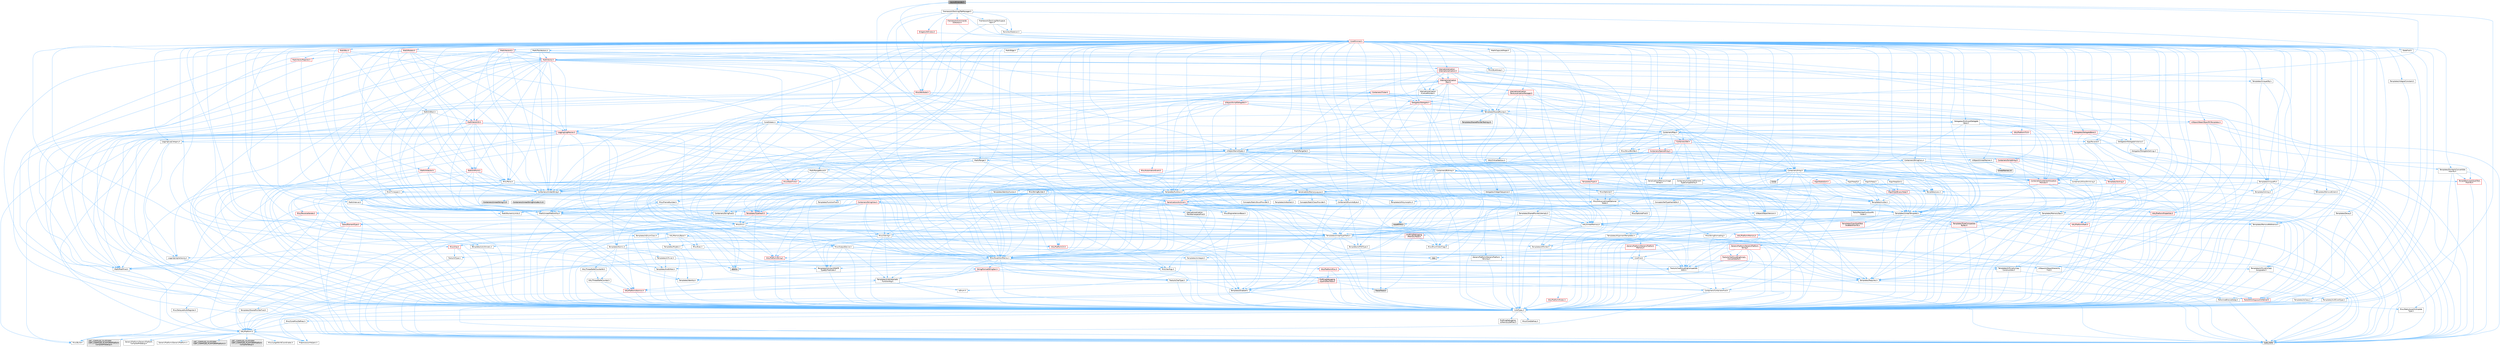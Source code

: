 digraph "LayoutExtender.h"
{
 // INTERACTIVE_SVG=YES
 // LATEX_PDF_SIZE
  bgcolor="transparent";
  edge [fontname=Helvetica,fontsize=10,labelfontname=Helvetica,labelfontsize=10];
  node [fontname=Helvetica,fontsize=10,shape=box,height=0.2,width=0.4];
  Node1 [id="Node000001",label="LayoutExtender.h",height=0.2,width=0.4,color="gray40", fillcolor="grey60", style="filled", fontcolor="black",tooltip=" "];
  Node1 -> Node2 [id="edge1_Node000001_Node000002",color="steelblue1",style="solid",tooltip=" "];
  Node2 [id="Node000002",label="CoreTypes.h",height=0.2,width=0.4,color="grey40", fillcolor="white", style="filled",URL="$dc/dec/CoreTypes_8h.html",tooltip=" "];
  Node2 -> Node3 [id="edge2_Node000002_Node000003",color="steelblue1",style="solid",tooltip=" "];
  Node3 [id="Node000003",label="HAL/Platform.h",height=0.2,width=0.4,color="grey40", fillcolor="white", style="filled",URL="$d9/dd0/Platform_8h.html",tooltip=" "];
  Node3 -> Node4 [id="edge3_Node000003_Node000004",color="steelblue1",style="solid",tooltip=" "];
  Node4 [id="Node000004",label="Misc/Build.h",height=0.2,width=0.4,color="grey40", fillcolor="white", style="filled",URL="$d3/dbb/Build_8h.html",tooltip=" "];
  Node3 -> Node5 [id="edge4_Node000003_Node000005",color="steelblue1",style="solid",tooltip=" "];
  Node5 [id="Node000005",label="Misc/LargeWorldCoordinates.h",height=0.2,width=0.4,color="grey40", fillcolor="white", style="filled",URL="$d2/dcb/LargeWorldCoordinates_8h.html",tooltip=" "];
  Node3 -> Node6 [id="edge5_Node000003_Node000006",color="steelblue1",style="solid",tooltip=" "];
  Node6 [id="Node000006",label="type_traits",height=0.2,width=0.4,color="grey60", fillcolor="#E0E0E0", style="filled",tooltip=" "];
  Node3 -> Node7 [id="edge6_Node000003_Node000007",color="steelblue1",style="solid",tooltip=" "];
  Node7 [id="Node000007",label="PreprocessorHelpers.h",height=0.2,width=0.4,color="grey40", fillcolor="white", style="filled",URL="$db/ddb/PreprocessorHelpers_8h.html",tooltip=" "];
  Node3 -> Node8 [id="edge7_Node000003_Node000008",color="steelblue1",style="solid",tooltip=" "];
  Node8 [id="Node000008",label="UBT_COMPILED_PLATFORM\l/UBT_COMPILED_PLATFORMPlatform\lCompilerPreSetup.h",height=0.2,width=0.4,color="grey60", fillcolor="#E0E0E0", style="filled",tooltip=" "];
  Node3 -> Node9 [id="edge8_Node000003_Node000009",color="steelblue1",style="solid",tooltip=" "];
  Node9 [id="Node000009",label="GenericPlatform/GenericPlatform\lCompilerPreSetup.h",height=0.2,width=0.4,color="grey40", fillcolor="white", style="filled",URL="$d9/dc8/GenericPlatformCompilerPreSetup_8h.html",tooltip=" "];
  Node3 -> Node10 [id="edge9_Node000003_Node000010",color="steelblue1",style="solid",tooltip=" "];
  Node10 [id="Node000010",label="GenericPlatform/GenericPlatform.h",height=0.2,width=0.4,color="grey40", fillcolor="white", style="filled",URL="$d6/d84/GenericPlatform_8h.html",tooltip=" "];
  Node3 -> Node11 [id="edge10_Node000003_Node000011",color="steelblue1",style="solid",tooltip=" "];
  Node11 [id="Node000011",label="UBT_COMPILED_PLATFORM\l/UBT_COMPILED_PLATFORMPlatform.h",height=0.2,width=0.4,color="grey60", fillcolor="#E0E0E0", style="filled",tooltip=" "];
  Node3 -> Node12 [id="edge11_Node000003_Node000012",color="steelblue1",style="solid",tooltip=" "];
  Node12 [id="Node000012",label="UBT_COMPILED_PLATFORM\l/UBT_COMPILED_PLATFORMPlatform\lCompilerSetup.h",height=0.2,width=0.4,color="grey60", fillcolor="#E0E0E0", style="filled",tooltip=" "];
  Node2 -> Node13 [id="edge12_Node000002_Node000013",color="steelblue1",style="solid",tooltip=" "];
  Node13 [id="Node000013",label="ProfilingDebugging\l/UMemoryDefines.h",height=0.2,width=0.4,color="grey40", fillcolor="white", style="filled",URL="$d2/da2/UMemoryDefines_8h.html",tooltip=" "];
  Node2 -> Node14 [id="edge13_Node000002_Node000014",color="steelblue1",style="solid",tooltip=" "];
  Node14 [id="Node000014",label="Misc/CoreMiscDefines.h",height=0.2,width=0.4,color="grey40", fillcolor="white", style="filled",URL="$da/d38/CoreMiscDefines_8h.html",tooltip=" "];
  Node14 -> Node3 [id="edge14_Node000014_Node000003",color="steelblue1",style="solid",tooltip=" "];
  Node14 -> Node7 [id="edge15_Node000014_Node000007",color="steelblue1",style="solid",tooltip=" "];
  Node2 -> Node15 [id="edge16_Node000002_Node000015",color="steelblue1",style="solid",tooltip=" "];
  Node15 [id="Node000015",label="Misc/CoreDefines.h",height=0.2,width=0.4,color="grey40", fillcolor="white", style="filled",URL="$d3/dd2/CoreDefines_8h.html",tooltip=" "];
  Node1 -> Node16 [id="edge17_Node000001_Node000016",color="steelblue1",style="solid",tooltip=" "];
  Node16 [id="Node000016",label="Templates/SharedPointer.h",height=0.2,width=0.4,color="grey40", fillcolor="white", style="filled",URL="$d2/d17/SharedPointer_8h.html",tooltip=" "];
  Node16 -> Node2 [id="edge18_Node000016_Node000002",color="steelblue1",style="solid",tooltip=" "];
  Node16 -> Node17 [id="edge19_Node000016_Node000017",color="steelblue1",style="solid",tooltip=" "];
  Node17 [id="Node000017",label="Misc/IntrusiveUnsetOptional\lState.h",height=0.2,width=0.4,color="grey40", fillcolor="white", style="filled",URL="$d2/d0a/IntrusiveUnsetOptionalState_8h.html",tooltip=" "];
  Node17 -> Node18 [id="edge20_Node000017_Node000018",color="steelblue1",style="solid",tooltip=" "];
  Node18 [id="Node000018",label="Misc/OptionalFwd.h",height=0.2,width=0.4,color="grey40", fillcolor="white", style="filled",URL="$dc/d50/OptionalFwd_8h.html",tooltip=" "];
  Node16 -> Node19 [id="edge21_Node000016_Node000019",color="steelblue1",style="solid",tooltip=" "];
  Node19 [id="Node000019",label="Templates/PointerIsConvertible\lFromTo.h",height=0.2,width=0.4,color="grey40", fillcolor="white", style="filled",URL="$d6/d65/PointerIsConvertibleFromTo_8h.html",tooltip=" "];
  Node19 -> Node2 [id="edge22_Node000019_Node000002",color="steelblue1",style="solid",tooltip=" "];
  Node19 -> Node20 [id="edge23_Node000019_Node000020",color="steelblue1",style="solid",tooltip=" "];
  Node20 [id="Node000020",label="Misc/StaticAssertComplete\lType.h",height=0.2,width=0.4,color="grey40", fillcolor="white", style="filled",URL="$d5/d4e/StaticAssertCompleteType_8h.html",tooltip=" "];
  Node19 -> Node21 [id="edge24_Node000019_Node000021",color="steelblue1",style="solid",tooltip=" "];
  Node21 [id="Node000021",label="Templates/LosesQualifiers\lFromTo.h",height=0.2,width=0.4,color="red", fillcolor="#FFF0F0", style="filled",URL="$d2/db3/LosesQualifiersFromTo_8h.html",tooltip=" "];
  Node21 -> Node6 [id="edge25_Node000021_Node000006",color="steelblue1",style="solid",tooltip=" "];
  Node19 -> Node6 [id="edge26_Node000019_Node000006",color="steelblue1",style="solid",tooltip=" "];
  Node16 -> Node23 [id="edge27_Node000016_Node000023",color="steelblue1",style="solid",tooltip=" "];
  Node23 [id="Node000023",label="Misc/AssertionMacros.h",height=0.2,width=0.4,color="grey40", fillcolor="white", style="filled",URL="$d0/dfa/AssertionMacros_8h.html",tooltip=" "];
  Node23 -> Node2 [id="edge28_Node000023_Node000002",color="steelblue1",style="solid",tooltip=" "];
  Node23 -> Node3 [id="edge29_Node000023_Node000003",color="steelblue1",style="solid",tooltip=" "];
  Node23 -> Node24 [id="edge30_Node000023_Node000024",color="steelblue1",style="solid",tooltip=" "];
  Node24 [id="Node000024",label="HAL/PlatformMisc.h",height=0.2,width=0.4,color="red", fillcolor="#FFF0F0", style="filled",URL="$d0/df5/PlatformMisc_8h.html",tooltip=" "];
  Node24 -> Node2 [id="edge31_Node000024_Node000002",color="steelblue1",style="solid",tooltip=" "];
  Node24 -> Node51 [id="edge32_Node000024_Node000051",color="steelblue1",style="solid",tooltip=" "];
  Node51 [id="Node000051",label="ProfilingDebugging\l/CpuProfilerTrace.h",height=0.2,width=0.4,color="red", fillcolor="#FFF0F0", style="filled",URL="$da/dcb/CpuProfilerTrace_8h.html",tooltip=" "];
  Node51 -> Node2 [id="edge33_Node000051_Node000002",color="steelblue1",style="solid",tooltip=" "];
  Node51 -> Node31 [id="edge34_Node000051_Node000031",color="steelblue1",style="solid",tooltip=" "];
  Node31 [id="Node000031",label="Containers/ContainersFwd.h",height=0.2,width=0.4,color="grey40", fillcolor="white", style="filled",URL="$d4/d0a/ContainersFwd_8h.html",tooltip=" "];
  Node31 -> Node3 [id="edge35_Node000031_Node000003",color="steelblue1",style="solid",tooltip=" "];
  Node31 -> Node2 [id="edge36_Node000031_Node000002",color="steelblue1",style="solid",tooltip=" "];
  Node31 -> Node29 [id="edge37_Node000031_Node000029",color="steelblue1",style="solid",tooltip=" "];
  Node29 [id="Node000029",label="Traits/IsContiguousContainer.h",height=0.2,width=0.4,color="red", fillcolor="#FFF0F0", style="filled",URL="$d5/d3c/IsContiguousContainer_8h.html",tooltip=" "];
  Node29 -> Node2 [id="edge38_Node000029_Node000002",color="steelblue1",style="solid",tooltip=" "];
  Node29 -> Node20 [id="edge39_Node000029_Node000020",color="steelblue1",style="solid",tooltip=" "];
  Node51 -> Node52 [id="edge40_Node000051_Node000052",color="steelblue1",style="solid",tooltip=" "];
  Node52 [id="Node000052",label="HAL/PlatformAtomics.h",height=0.2,width=0.4,color="red", fillcolor="#FFF0F0", style="filled",URL="$d3/d36/PlatformAtomics_8h.html",tooltip=" "];
  Node52 -> Node2 [id="edge41_Node000052_Node000002",color="steelblue1",style="solid",tooltip=" "];
  Node51 -> Node7 [id="edge42_Node000051_Node000007",color="steelblue1",style="solid",tooltip=" "];
  Node51 -> Node4 [id="edge43_Node000051_Node000004",color="steelblue1",style="solid",tooltip=" "];
  Node51 -> Node58 [id="edge44_Node000051_Node000058",color="steelblue1",style="solid",tooltip=" "];
  Node58 [id="Node000058",label="Trace/Trace.h",height=0.2,width=0.4,color="grey60", fillcolor="#E0E0E0", style="filled",tooltip=" "];
  Node23 -> Node7 [id="edge45_Node000023_Node000007",color="steelblue1",style="solid",tooltip=" "];
  Node23 -> Node59 [id="edge46_Node000023_Node000059",color="steelblue1",style="solid",tooltip=" "];
  Node59 [id="Node000059",label="Templates/EnableIf.h",height=0.2,width=0.4,color="grey40", fillcolor="white", style="filled",URL="$d7/d60/EnableIf_8h.html",tooltip=" "];
  Node59 -> Node2 [id="edge47_Node000059_Node000002",color="steelblue1",style="solid",tooltip=" "];
  Node23 -> Node60 [id="edge48_Node000023_Node000060",color="steelblue1",style="solid",tooltip=" "];
  Node60 [id="Node000060",label="Templates/IsArrayOrRefOf\lTypeByPredicate.h",height=0.2,width=0.4,color="grey40", fillcolor="white", style="filled",URL="$d6/da1/IsArrayOrRefOfTypeByPredicate_8h.html",tooltip=" "];
  Node60 -> Node2 [id="edge49_Node000060_Node000002",color="steelblue1",style="solid",tooltip=" "];
  Node23 -> Node61 [id="edge50_Node000023_Node000061",color="steelblue1",style="solid",tooltip=" "];
  Node61 [id="Node000061",label="Templates/IsValidVariadic\lFunctionArg.h",height=0.2,width=0.4,color="grey40", fillcolor="white", style="filled",URL="$d0/dc8/IsValidVariadicFunctionArg_8h.html",tooltip=" "];
  Node61 -> Node2 [id="edge51_Node000061_Node000002",color="steelblue1",style="solid",tooltip=" "];
  Node61 -> Node62 [id="edge52_Node000061_Node000062",color="steelblue1",style="solid",tooltip=" "];
  Node62 [id="Node000062",label="IsEnum.h",height=0.2,width=0.4,color="grey40", fillcolor="white", style="filled",URL="$d4/de5/IsEnum_8h.html",tooltip=" "];
  Node61 -> Node6 [id="edge53_Node000061_Node000006",color="steelblue1",style="solid",tooltip=" "];
  Node23 -> Node63 [id="edge54_Node000023_Node000063",color="steelblue1",style="solid",tooltip=" "];
  Node63 [id="Node000063",label="Traits/IsCharEncodingCompatible\lWith.h",height=0.2,width=0.4,color="grey40", fillcolor="white", style="filled",URL="$df/dd1/IsCharEncodingCompatibleWith_8h.html",tooltip=" "];
  Node63 -> Node6 [id="edge55_Node000063_Node000006",color="steelblue1",style="solid",tooltip=" "];
  Node63 -> Node64 [id="edge56_Node000063_Node000064",color="steelblue1",style="solid",tooltip=" "];
  Node64 [id="Node000064",label="Traits/IsCharType.h",height=0.2,width=0.4,color="grey40", fillcolor="white", style="filled",URL="$db/d51/IsCharType_8h.html",tooltip=" "];
  Node64 -> Node2 [id="edge57_Node000064_Node000002",color="steelblue1",style="solid",tooltip=" "];
  Node23 -> Node65 [id="edge58_Node000023_Node000065",color="steelblue1",style="solid",tooltip=" "];
  Node65 [id="Node000065",label="Misc/VarArgs.h",height=0.2,width=0.4,color="grey40", fillcolor="white", style="filled",URL="$d5/d6f/VarArgs_8h.html",tooltip=" "];
  Node65 -> Node2 [id="edge59_Node000065_Node000002",color="steelblue1",style="solid",tooltip=" "];
  Node23 -> Node66 [id="edge60_Node000023_Node000066",color="steelblue1",style="solid",tooltip=" "];
  Node66 [id="Node000066",label="String/FormatStringSan.h",height=0.2,width=0.4,color="red", fillcolor="#FFF0F0", style="filled",URL="$d3/d8b/FormatStringSan_8h.html",tooltip=" "];
  Node66 -> Node6 [id="edge61_Node000066_Node000006",color="steelblue1",style="solid",tooltip=" "];
  Node66 -> Node2 [id="edge62_Node000066_Node000002",color="steelblue1",style="solid",tooltip=" "];
  Node66 -> Node67 [id="edge63_Node000066_Node000067",color="steelblue1",style="solid",tooltip=" "];
  Node67 [id="Node000067",label="Templates/Requires.h",height=0.2,width=0.4,color="grey40", fillcolor="white", style="filled",URL="$dc/d96/Requires_8h.html",tooltip=" "];
  Node67 -> Node59 [id="edge64_Node000067_Node000059",color="steelblue1",style="solid",tooltip=" "];
  Node67 -> Node6 [id="edge65_Node000067_Node000006",color="steelblue1",style="solid",tooltip=" "];
  Node66 -> Node68 [id="edge66_Node000066_Node000068",color="steelblue1",style="solid",tooltip=" "];
  Node68 [id="Node000068",label="Templates/Identity.h",height=0.2,width=0.4,color="grey40", fillcolor="white", style="filled",URL="$d0/dd5/Identity_8h.html",tooltip=" "];
  Node66 -> Node61 [id="edge67_Node000066_Node000061",color="steelblue1",style="solid",tooltip=" "];
  Node66 -> Node64 [id="edge68_Node000066_Node000064",color="steelblue1",style="solid",tooltip=" "];
  Node66 -> Node31 [id="edge69_Node000066_Node000031",color="steelblue1",style="solid",tooltip=" "];
  Node23 -> Node72 [id="edge70_Node000023_Node000072",color="steelblue1",style="solid",tooltip=" "];
  Node72 [id="Node000072",label="atomic",height=0.2,width=0.4,color="grey60", fillcolor="#E0E0E0", style="filled",tooltip=" "];
  Node16 -> Node73 [id="edge71_Node000016_Node000073",color="steelblue1",style="solid",tooltip=" "];
  Node73 [id="Node000073",label="HAL/UnrealMemory.h",height=0.2,width=0.4,color="grey40", fillcolor="white", style="filled",URL="$d9/d96/UnrealMemory_8h.html",tooltip=" "];
  Node73 -> Node2 [id="edge72_Node000073_Node000002",color="steelblue1",style="solid",tooltip=" "];
  Node73 -> Node74 [id="edge73_Node000073_Node000074",color="steelblue1",style="solid",tooltip=" "];
  Node74 [id="Node000074",label="GenericPlatform/GenericPlatform\lMemory.h",height=0.2,width=0.4,color="red", fillcolor="#FFF0F0", style="filled",URL="$dd/d22/GenericPlatformMemory_8h.html",tooltip=" "];
  Node74 -> Node30 [id="edge74_Node000074_Node000030",color="steelblue1",style="solid",tooltip=" "];
  Node30 [id="Node000030",label="CoreFwd.h",height=0.2,width=0.4,color="grey40", fillcolor="white", style="filled",URL="$d1/d1e/CoreFwd_8h.html",tooltip=" "];
  Node30 -> Node2 [id="edge75_Node000030_Node000002",color="steelblue1",style="solid",tooltip=" "];
  Node30 -> Node31 [id="edge76_Node000030_Node000031",color="steelblue1",style="solid",tooltip=" "];
  Node30 -> Node32 [id="edge77_Node000030_Node000032",color="steelblue1",style="solid",tooltip=" "];
  Node32 [id="Node000032",label="Math/MathFwd.h",height=0.2,width=0.4,color="grey40", fillcolor="white", style="filled",URL="$d2/d10/MathFwd_8h.html",tooltip=" "];
  Node32 -> Node3 [id="edge78_Node000032_Node000003",color="steelblue1",style="solid",tooltip=" "];
  Node30 -> Node33 [id="edge79_Node000030_Node000033",color="steelblue1",style="solid",tooltip=" "];
  Node33 [id="Node000033",label="UObject/UObjectHierarchy\lFwd.h",height=0.2,width=0.4,color="grey40", fillcolor="white", style="filled",URL="$d3/d13/UObjectHierarchyFwd_8h.html",tooltip=" "];
  Node74 -> Node2 [id="edge80_Node000074_Node000002",color="steelblue1",style="solid",tooltip=" "];
  Node74 -> Node75 [id="edge81_Node000074_Node000075",color="steelblue1",style="solid",tooltip=" "];
  Node75 [id="Node000075",label="HAL/PlatformString.h",height=0.2,width=0.4,color="red", fillcolor="#FFF0F0", style="filled",URL="$db/db5/PlatformString_8h.html",tooltip=" "];
  Node75 -> Node2 [id="edge82_Node000075_Node000002",color="steelblue1",style="solid",tooltip=" "];
  Node73 -> Node77 [id="edge83_Node000073_Node000077",color="steelblue1",style="solid",tooltip=" "];
  Node77 [id="Node000077",label="HAL/MemoryBase.h",height=0.2,width=0.4,color="grey40", fillcolor="white", style="filled",URL="$d6/d9f/MemoryBase_8h.html",tooltip=" "];
  Node77 -> Node2 [id="edge84_Node000077_Node000002",color="steelblue1",style="solid",tooltip=" "];
  Node77 -> Node52 [id="edge85_Node000077_Node000052",color="steelblue1",style="solid",tooltip=" "];
  Node77 -> Node35 [id="edge86_Node000077_Node000035",color="steelblue1",style="solid",tooltip=" "];
  Node35 [id="Node000035",label="HAL/PlatformCrt.h",height=0.2,width=0.4,color="red", fillcolor="#FFF0F0", style="filled",URL="$d8/d75/PlatformCrt_8h.html",tooltip=" "];
  Node35 -> Node36 [id="edge87_Node000035_Node000036",color="steelblue1",style="solid",tooltip=" "];
  Node36 [id="Node000036",label="new",height=0.2,width=0.4,color="grey60", fillcolor="#E0E0E0", style="filled",tooltip=" "];
  Node77 -> Node78 [id="edge88_Node000077_Node000078",color="steelblue1",style="solid",tooltip=" "];
  Node78 [id="Node000078",label="Misc/Exec.h",height=0.2,width=0.4,color="grey40", fillcolor="white", style="filled",URL="$de/ddb/Exec_8h.html",tooltip=" "];
  Node78 -> Node2 [id="edge89_Node000078_Node000002",color="steelblue1",style="solid",tooltip=" "];
  Node78 -> Node23 [id="edge90_Node000078_Node000023",color="steelblue1",style="solid",tooltip=" "];
  Node77 -> Node79 [id="edge91_Node000077_Node000079",color="steelblue1",style="solid",tooltip=" "];
  Node79 [id="Node000079",label="Misc/OutputDevice.h",height=0.2,width=0.4,color="grey40", fillcolor="white", style="filled",URL="$d7/d32/OutputDevice_8h.html",tooltip=" "];
  Node79 -> Node30 [id="edge92_Node000079_Node000030",color="steelblue1",style="solid",tooltip=" "];
  Node79 -> Node2 [id="edge93_Node000079_Node000002",color="steelblue1",style="solid",tooltip=" "];
  Node79 -> Node80 [id="edge94_Node000079_Node000080",color="steelblue1",style="solid",tooltip=" "];
  Node80 [id="Node000080",label="Logging/LogVerbosity.h",height=0.2,width=0.4,color="grey40", fillcolor="white", style="filled",URL="$d2/d8f/LogVerbosity_8h.html",tooltip=" "];
  Node80 -> Node2 [id="edge95_Node000080_Node000002",color="steelblue1",style="solid",tooltip=" "];
  Node79 -> Node65 [id="edge96_Node000079_Node000065",color="steelblue1",style="solid",tooltip=" "];
  Node79 -> Node60 [id="edge97_Node000079_Node000060",color="steelblue1",style="solid",tooltip=" "];
  Node79 -> Node61 [id="edge98_Node000079_Node000061",color="steelblue1",style="solid",tooltip=" "];
  Node79 -> Node63 [id="edge99_Node000079_Node000063",color="steelblue1",style="solid",tooltip=" "];
  Node77 -> Node81 [id="edge100_Node000077_Node000081",color="steelblue1",style="solid",tooltip=" "];
  Node81 [id="Node000081",label="Templates/Atomic.h",height=0.2,width=0.4,color="grey40", fillcolor="white", style="filled",URL="$d3/d91/Atomic_8h.html",tooltip=" "];
  Node81 -> Node82 [id="edge101_Node000081_Node000082",color="steelblue1",style="solid",tooltip=" "];
  Node82 [id="Node000082",label="HAL/ThreadSafeCounter.h",height=0.2,width=0.4,color="grey40", fillcolor="white", style="filled",URL="$dc/dc9/ThreadSafeCounter_8h.html",tooltip=" "];
  Node82 -> Node2 [id="edge102_Node000082_Node000002",color="steelblue1",style="solid",tooltip=" "];
  Node82 -> Node52 [id="edge103_Node000082_Node000052",color="steelblue1",style="solid",tooltip=" "];
  Node81 -> Node83 [id="edge104_Node000081_Node000083",color="steelblue1",style="solid",tooltip=" "];
  Node83 [id="Node000083",label="HAL/ThreadSafeCounter64.h",height=0.2,width=0.4,color="grey40", fillcolor="white", style="filled",URL="$d0/d12/ThreadSafeCounter64_8h.html",tooltip=" "];
  Node83 -> Node2 [id="edge105_Node000083_Node000002",color="steelblue1",style="solid",tooltip=" "];
  Node83 -> Node82 [id="edge106_Node000083_Node000082",color="steelblue1",style="solid",tooltip=" "];
  Node81 -> Node84 [id="edge107_Node000081_Node000084",color="steelblue1",style="solid",tooltip=" "];
  Node84 [id="Node000084",label="Templates/IsIntegral.h",height=0.2,width=0.4,color="grey40", fillcolor="white", style="filled",URL="$da/d64/IsIntegral_8h.html",tooltip=" "];
  Node84 -> Node2 [id="edge108_Node000084_Node000002",color="steelblue1",style="solid",tooltip=" "];
  Node81 -> Node85 [id="edge109_Node000081_Node000085",color="steelblue1",style="solid",tooltip=" "];
  Node85 [id="Node000085",label="Templates/IsTrivial.h",height=0.2,width=0.4,color="grey40", fillcolor="white", style="filled",URL="$da/d4c/IsTrivial_8h.html",tooltip=" "];
  Node85 -> Node86 [id="edge110_Node000085_Node000086",color="steelblue1",style="solid",tooltip=" "];
  Node86 [id="Node000086",label="Templates/AndOrNot.h",height=0.2,width=0.4,color="grey40", fillcolor="white", style="filled",URL="$db/d0a/AndOrNot_8h.html",tooltip=" "];
  Node86 -> Node2 [id="edge111_Node000086_Node000002",color="steelblue1",style="solid",tooltip=" "];
  Node85 -> Node87 [id="edge112_Node000085_Node000087",color="steelblue1",style="solid",tooltip=" "];
  Node87 [id="Node000087",label="Templates/IsTriviallyCopy\lConstructible.h",height=0.2,width=0.4,color="grey40", fillcolor="white", style="filled",URL="$d3/d78/IsTriviallyCopyConstructible_8h.html",tooltip=" "];
  Node87 -> Node2 [id="edge113_Node000087_Node000002",color="steelblue1",style="solid",tooltip=" "];
  Node87 -> Node6 [id="edge114_Node000087_Node000006",color="steelblue1",style="solid",tooltip=" "];
  Node85 -> Node88 [id="edge115_Node000085_Node000088",color="steelblue1",style="solid",tooltip=" "];
  Node88 [id="Node000088",label="Templates/IsTriviallyCopy\lAssignable.h",height=0.2,width=0.4,color="grey40", fillcolor="white", style="filled",URL="$d2/df2/IsTriviallyCopyAssignable_8h.html",tooltip=" "];
  Node88 -> Node2 [id="edge116_Node000088_Node000002",color="steelblue1",style="solid",tooltip=" "];
  Node88 -> Node6 [id="edge117_Node000088_Node000006",color="steelblue1",style="solid",tooltip=" "];
  Node85 -> Node6 [id="edge118_Node000085_Node000006",color="steelblue1",style="solid",tooltip=" "];
  Node81 -> Node89 [id="edge119_Node000081_Node000089",color="steelblue1",style="solid",tooltip=" "];
  Node89 [id="Node000089",label="Traits/IntType.h",height=0.2,width=0.4,color="grey40", fillcolor="white", style="filled",URL="$d7/deb/IntType_8h.html",tooltip=" "];
  Node89 -> Node3 [id="edge120_Node000089_Node000003",color="steelblue1",style="solid",tooltip=" "];
  Node81 -> Node72 [id="edge121_Node000081_Node000072",color="steelblue1",style="solid",tooltip=" "];
  Node73 -> Node90 [id="edge122_Node000073_Node000090",color="steelblue1",style="solid",tooltip=" "];
  Node90 [id="Node000090",label="HAL/PlatformMemory.h",height=0.2,width=0.4,color="red", fillcolor="#FFF0F0", style="filled",URL="$de/d68/PlatformMemory_8h.html",tooltip=" "];
  Node90 -> Node2 [id="edge123_Node000090_Node000002",color="steelblue1",style="solid",tooltip=" "];
  Node90 -> Node74 [id="edge124_Node000090_Node000074",color="steelblue1",style="solid",tooltip=" "];
  Node73 -> Node92 [id="edge125_Node000073_Node000092",color="steelblue1",style="solid",tooltip=" "];
  Node92 [id="Node000092",label="ProfilingDebugging\l/MemoryTrace.h",height=0.2,width=0.4,color="red", fillcolor="#FFF0F0", style="filled",URL="$da/dd7/MemoryTrace_8h.html",tooltip=" "];
  Node92 -> Node3 [id="edge126_Node000092_Node000003",color="steelblue1",style="solid",tooltip=" "];
  Node92 -> Node47 [id="edge127_Node000092_Node000047",color="steelblue1",style="solid",tooltip=" "];
  Node47 [id="Node000047",label="Misc/EnumClassFlags.h",height=0.2,width=0.4,color="grey40", fillcolor="white", style="filled",URL="$d8/de7/EnumClassFlags_8h.html",tooltip=" "];
  Node92 -> Node58 [id="edge128_Node000092_Node000058",color="steelblue1",style="solid",tooltip=" "];
  Node73 -> Node93 [id="edge129_Node000073_Node000093",color="steelblue1",style="solid",tooltip=" "];
  Node93 [id="Node000093",label="Templates/IsPointer.h",height=0.2,width=0.4,color="grey40", fillcolor="white", style="filled",URL="$d7/d05/IsPointer_8h.html",tooltip=" "];
  Node93 -> Node2 [id="edge130_Node000093_Node000002",color="steelblue1",style="solid",tooltip=" "];
  Node16 -> Node94 [id="edge131_Node000016_Node000094",color="steelblue1",style="solid",tooltip=" "];
  Node94 [id="Node000094",label="Containers/Array.h",height=0.2,width=0.4,color="grey40", fillcolor="white", style="filled",URL="$df/dd0/Array_8h.html",tooltip=" "];
  Node94 -> Node2 [id="edge132_Node000094_Node000002",color="steelblue1",style="solid",tooltip=" "];
  Node94 -> Node23 [id="edge133_Node000094_Node000023",color="steelblue1",style="solid",tooltip=" "];
  Node94 -> Node17 [id="edge134_Node000094_Node000017",color="steelblue1",style="solid",tooltip=" "];
  Node94 -> Node95 [id="edge135_Node000094_Node000095",color="steelblue1",style="solid",tooltip=" "];
  Node95 [id="Node000095",label="Misc/ReverseIterate.h",height=0.2,width=0.4,color="red", fillcolor="#FFF0F0", style="filled",URL="$db/de3/ReverseIterate_8h.html",tooltip=" "];
  Node95 -> Node3 [id="edge136_Node000095_Node000003",color="steelblue1",style="solid",tooltip=" "];
  Node94 -> Node73 [id="edge137_Node000094_Node000073",color="steelblue1",style="solid",tooltip=" "];
  Node94 -> Node97 [id="edge138_Node000094_Node000097",color="steelblue1",style="solid",tooltip=" "];
  Node97 [id="Node000097",label="Templates/UnrealTypeTraits.h",height=0.2,width=0.4,color="grey40", fillcolor="white", style="filled",URL="$d2/d2d/UnrealTypeTraits_8h.html",tooltip=" "];
  Node97 -> Node2 [id="edge139_Node000097_Node000002",color="steelblue1",style="solid",tooltip=" "];
  Node97 -> Node93 [id="edge140_Node000097_Node000093",color="steelblue1",style="solid",tooltip=" "];
  Node97 -> Node23 [id="edge141_Node000097_Node000023",color="steelblue1",style="solid",tooltip=" "];
  Node97 -> Node86 [id="edge142_Node000097_Node000086",color="steelblue1",style="solid",tooltip=" "];
  Node97 -> Node59 [id="edge143_Node000097_Node000059",color="steelblue1",style="solid",tooltip=" "];
  Node97 -> Node98 [id="edge144_Node000097_Node000098",color="steelblue1",style="solid",tooltip=" "];
  Node98 [id="Node000098",label="Templates/IsArithmetic.h",height=0.2,width=0.4,color="grey40", fillcolor="white", style="filled",URL="$d2/d5d/IsArithmetic_8h.html",tooltip=" "];
  Node98 -> Node2 [id="edge145_Node000098_Node000002",color="steelblue1",style="solid",tooltip=" "];
  Node97 -> Node62 [id="edge146_Node000097_Node000062",color="steelblue1",style="solid",tooltip=" "];
  Node97 -> Node99 [id="edge147_Node000097_Node000099",color="steelblue1",style="solid",tooltip=" "];
  Node99 [id="Node000099",label="Templates/Models.h",height=0.2,width=0.4,color="grey40", fillcolor="white", style="filled",URL="$d3/d0c/Models_8h.html",tooltip=" "];
  Node99 -> Node68 [id="edge148_Node000099_Node000068",color="steelblue1",style="solid",tooltip=" "];
  Node97 -> Node100 [id="edge149_Node000097_Node000100",color="steelblue1",style="solid",tooltip=" "];
  Node100 [id="Node000100",label="Templates/IsPODType.h",height=0.2,width=0.4,color="grey40", fillcolor="white", style="filled",URL="$d7/db1/IsPODType_8h.html",tooltip=" "];
  Node100 -> Node2 [id="edge150_Node000100_Node000002",color="steelblue1",style="solid",tooltip=" "];
  Node97 -> Node101 [id="edge151_Node000097_Node000101",color="steelblue1",style="solid",tooltip=" "];
  Node101 [id="Node000101",label="Templates/IsUECoreType.h",height=0.2,width=0.4,color="grey40", fillcolor="white", style="filled",URL="$d1/db8/IsUECoreType_8h.html",tooltip=" "];
  Node101 -> Node2 [id="edge152_Node000101_Node000002",color="steelblue1",style="solid",tooltip=" "];
  Node101 -> Node6 [id="edge153_Node000101_Node000006",color="steelblue1",style="solid",tooltip=" "];
  Node97 -> Node87 [id="edge154_Node000097_Node000087",color="steelblue1",style="solid",tooltip=" "];
  Node94 -> Node102 [id="edge155_Node000094_Node000102",color="steelblue1",style="solid",tooltip=" "];
  Node102 [id="Node000102",label="Templates/UnrealTemplate.h",height=0.2,width=0.4,color="grey40", fillcolor="white", style="filled",URL="$d4/d24/UnrealTemplate_8h.html",tooltip=" "];
  Node102 -> Node2 [id="edge156_Node000102_Node000002",color="steelblue1",style="solid",tooltip=" "];
  Node102 -> Node93 [id="edge157_Node000102_Node000093",color="steelblue1",style="solid",tooltip=" "];
  Node102 -> Node73 [id="edge158_Node000102_Node000073",color="steelblue1",style="solid",tooltip=" "];
  Node102 -> Node103 [id="edge159_Node000102_Node000103",color="steelblue1",style="solid",tooltip=" "];
  Node103 [id="Node000103",label="Templates/CopyQualifiers\lAndRefsFromTo.h",height=0.2,width=0.4,color="red", fillcolor="#FFF0F0", style="filled",URL="$d3/db3/CopyQualifiersAndRefsFromTo_8h.html",tooltip=" "];
  Node102 -> Node97 [id="edge160_Node000102_Node000097",color="steelblue1",style="solid",tooltip=" "];
  Node102 -> Node104 [id="edge161_Node000102_Node000104",color="steelblue1",style="solid",tooltip=" "];
  Node104 [id="Node000104",label="Templates/RemoveReference.h",height=0.2,width=0.4,color="grey40", fillcolor="white", style="filled",URL="$da/dbe/RemoveReference_8h.html",tooltip=" "];
  Node104 -> Node2 [id="edge162_Node000104_Node000002",color="steelblue1",style="solid",tooltip=" "];
  Node102 -> Node67 [id="edge163_Node000102_Node000067",color="steelblue1",style="solid",tooltip=" "];
  Node102 -> Node105 [id="edge164_Node000102_Node000105",color="steelblue1",style="solid",tooltip=" "];
  Node105 [id="Node000105",label="Templates/TypeCompatible\lBytes.h",height=0.2,width=0.4,color="red", fillcolor="#FFF0F0", style="filled",URL="$df/d0a/TypeCompatibleBytes_8h.html",tooltip=" "];
  Node105 -> Node2 [id="edge165_Node000105_Node000002",color="steelblue1",style="solid",tooltip=" "];
  Node105 -> Node36 [id="edge166_Node000105_Node000036",color="steelblue1",style="solid",tooltip=" "];
  Node105 -> Node6 [id="edge167_Node000105_Node000006",color="steelblue1",style="solid",tooltip=" "];
  Node102 -> Node68 [id="edge168_Node000102_Node000068",color="steelblue1",style="solid",tooltip=" "];
  Node102 -> Node29 [id="edge169_Node000102_Node000029",color="steelblue1",style="solid",tooltip=" "];
  Node102 -> Node106 [id="edge170_Node000102_Node000106",color="steelblue1",style="solid",tooltip=" "];
  Node106 [id="Node000106",label="Traits/UseBitwiseSwap.h",height=0.2,width=0.4,color="grey40", fillcolor="white", style="filled",URL="$db/df3/UseBitwiseSwap_8h.html",tooltip=" "];
  Node106 -> Node2 [id="edge171_Node000106_Node000002",color="steelblue1",style="solid",tooltip=" "];
  Node106 -> Node6 [id="edge172_Node000106_Node000006",color="steelblue1",style="solid",tooltip=" "];
  Node102 -> Node6 [id="edge173_Node000102_Node000006",color="steelblue1",style="solid",tooltip=" "];
  Node94 -> Node107 [id="edge174_Node000094_Node000107",color="steelblue1",style="solid",tooltip=" "];
  Node107 [id="Node000107",label="Containers/AllowShrinking.h",height=0.2,width=0.4,color="grey40", fillcolor="white", style="filled",URL="$d7/d1a/AllowShrinking_8h.html",tooltip=" "];
  Node107 -> Node2 [id="edge175_Node000107_Node000002",color="steelblue1",style="solid",tooltip=" "];
  Node94 -> Node108 [id="edge176_Node000094_Node000108",color="steelblue1",style="solid",tooltip=" "];
  Node108 [id="Node000108",label="Containers/ContainerAllocation\lPolicies.h",height=0.2,width=0.4,color="red", fillcolor="#FFF0F0", style="filled",URL="$d7/dff/ContainerAllocationPolicies_8h.html",tooltip=" "];
  Node108 -> Node2 [id="edge177_Node000108_Node000002",color="steelblue1",style="solid",tooltip=" "];
  Node108 -> Node108 [id="edge178_Node000108_Node000108",color="steelblue1",style="solid",tooltip=" "];
  Node108 -> Node110 [id="edge179_Node000108_Node000110",color="steelblue1",style="solid",tooltip=" "];
  Node110 [id="Node000110",label="HAL/PlatformMath.h",height=0.2,width=0.4,color="red", fillcolor="#FFF0F0", style="filled",URL="$dc/d53/PlatformMath_8h.html",tooltip=" "];
  Node110 -> Node2 [id="edge180_Node000110_Node000002",color="steelblue1",style="solid",tooltip=" "];
  Node108 -> Node73 [id="edge181_Node000108_Node000073",color="steelblue1",style="solid",tooltip=" "];
  Node108 -> Node45 [id="edge182_Node000108_Node000045",color="steelblue1",style="solid",tooltip=" "];
  Node45 [id="Node000045",label="Math/NumericLimits.h",height=0.2,width=0.4,color="grey40", fillcolor="white", style="filled",URL="$df/d1b/NumericLimits_8h.html",tooltip=" "];
  Node45 -> Node2 [id="edge183_Node000045_Node000002",color="steelblue1",style="solid",tooltip=" "];
  Node108 -> Node23 [id="edge184_Node000108_Node000023",color="steelblue1",style="solid",tooltip=" "];
  Node108 -> Node118 [id="edge185_Node000108_Node000118",color="steelblue1",style="solid",tooltip=" "];
  Node118 [id="Node000118",label="Templates/IsPolymorphic.h",height=0.2,width=0.4,color="grey40", fillcolor="white", style="filled",URL="$dc/d20/IsPolymorphic_8h.html",tooltip=" "];
  Node108 -> Node119 [id="edge186_Node000108_Node000119",color="steelblue1",style="solid",tooltip=" "];
  Node119 [id="Node000119",label="Templates/MemoryOps.h",height=0.2,width=0.4,color="grey40", fillcolor="white", style="filled",URL="$db/dea/MemoryOps_8h.html",tooltip=" "];
  Node119 -> Node2 [id="edge187_Node000119_Node000002",color="steelblue1",style="solid",tooltip=" "];
  Node119 -> Node73 [id="edge188_Node000119_Node000073",color="steelblue1",style="solid",tooltip=" "];
  Node119 -> Node88 [id="edge189_Node000119_Node000088",color="steelblue1",style="solid",tooltip=" "];
  Node119 -> Node87 [id="edge190_Node000119_Node000087",color="steelblue1",style="solid",tooltip=" "];
  Node119 -> Node67 [id="edge191_Node000119_Node000067",color="steelblue1",style="solid",tooltip=" "];
  Node119 -> Node97 [id="edge192_Node000119_Node000097",color="steelblue1",style="solid",tooltip=" "];
  Node119 -> Node106 [id="edge193_Node000119_Node000106",color="steelblue1",style="solid",tooltip=" "];
  Node119 -> Node36 [id="edge194_Node000119_Node000036",color="steelblue1",style="solid",tooltip=" "];
  Node119 -> Node6 [id="edge195_Node000119_Node000006",color="steelblue1",style="solid",tooltip=" "];
  Node108 -> Node105 [id="edge196_Node000108_Node000105",color="steelblue1",style="solid",tooltip=" "];
  Node108 -> Node6 [id="edge197_Node000108_Node000006",color="steelblue1",style="solid",tooltip=" "];
  Node94 -> Node120 [id="edge198_Node000094_Node000120",color="steelblue1",style="solid",tooltip=" "];
  Node120 [id="Node000120",label="Containers/ContainerElement\lTypeCompatibility.h",height=0.2,width=0.4,color="grey40", fillcolor="white", style="filled",URL="$df/ddf/ContainerElementTypeCompatibility_8h.html",tooltip=" "];
  Node120 -> Node2 [id="edge199_Node000120_Node000002",color="steelblue1",style="solid",tooltip=" "];
  Node120 -> Node97 [id="edge200_Node000120_Node000097",color="steelblue1",style="solid",tooltip=" "];
  Node94 -> Node121 [id="edge201_Node000094_Node000121",color="steelblue1",style="solid",tooltip=" "];
  Node121 [id="Node000121",label="Serialization/Archive.h",height=0.2,width=0.4,color="red", fillcolor="#FFF0F0", style="filled",URL="$d7/d3b/Archive_8h.html",tooltip=" "];
  Node121 -> Node30 [id="edge202_Node000121_Node000030",color="steelblue1",style="solid",tooltip=" "];
  Node121 -> Node2 [id="edge203_Node000121_Node000002",color="steelblue1",style="solid",tooltip=" "];
  Node121 -> Node122 [id="edge204_Node000121_Node000122",color="steelblue1",style="solid",tooltip=" "];
  Node122 [id="Node000122",label="HAL/PlatformProperties.h",height=0.2,width=0.4,color="red", fillcolor="#FFF0F0", style="filled",URL="$d9/db0/PlatformProperties_8h.html",tooltip=" "];
  Node122 -> Node2 [id="edge205_Node000122_Node000002",color="steelblue1",style="solid",tooltip=" "];
  Node121 -> Node125 [id="edge206_Node000121_Node000125",color="steelblue1",style="solid",tooltip=" "];
  Node125 [id="Node000125",label="Internationalization\l/TextNamespaceFwd.h",height=0.2,width=0.4,color="grey40", fillcolor="white", style="filled",URL="$d8/d97/TextNamespaceFwd_8h.html",tooltip=" "];
  Node125 -> Node2 [id="edge207_Node000125_Node000002",color="steelblue1",style="solid",tooltip=" "];
  Node121 -> Node32 [id="edge208_Node000121_Node000032",color="steelblue1",style="solid",tooltip=" "];
  Node121 -> Node23 [id="edge209_Node000121_Node000023",color="steelblue1",style="solid",tooltip=" "];
  Node121 -> Node4 [id="edge210_Node000121_Node000004",color="steelblue1",style="solid",tooltip=" "];
  Node121 -> Node126 [id="edge211_Node000121_Node000126",color="steelblue1",style="solid",tooltip=" "];
  Node126 [id="Node000126",label="Misc/EngineVersionBase.h",height=0.2,width=0.4,color="grey40", fillcolor="white", style="filled",URL="$d5/d2b/EngineVersionBase_8h.html",tooltip=" "];
  Node126 -> Node2 [id="edge212_Node000126_Node000002",color="steelblue1",style="solid",tooltip=" "];
  Node121 -> Node65 [id="edge213_Node000121_Node000065",color="steelblue1",style="solid",tooltip=" "];
  Node121 -> Node59 [id="edge214_Node000121_Node000059",color="steelblue1",style="solid",tooltip=" "];
  Node121 -> Node60 [id="edge215_Node000121_Node000060",color="steelblue1",style="solid",tooltip=" "];
  Node121 -> Node129 [id="edge216_Node000121_Node000129",color="steelblue1",style="solid",tooltip=" "];
  Node129 [id="Node000129",label="Templates/IsEnumClass.h",height=0.2,width=0.4,color="grey40", fillcolor="white", style="filled",URL="$d7/d15/IsEnumClass_8h.html",tooltip=" "];
  Node129 -> Node2 [id="edge217_Node000129_Node000002",color="steelblue1",style="solid",tooltip=" "];
  Node129 -> Node86 [id="edge218_Node000129_Node000086",color="steelblue1",style="solid",tooltip=" "];
  Node121 -> Node61 [id="edge219_Node000121_Node000061",color="steelblue1",style="solid",tooltip=" "];
  Node121 -> Node102 [id="edge220_Node000121_Node000102",color="steelblue1",style="solid",tooltip=" "];
  Node121 -> Node63 [id="edge221_Node000121_Node000063",color="steelblue1",style="solid",tooltip=" "];
  Node121 -> Node130 [id="edge222_Node000121_Node000130",color="steelblue1",style="solid",tooltip=" "];
  Node130 [id="Node000130",label="UObject/ObjectVersion.h",height=0.2,width=0.4,color="grey40", fillcolor="white", style="filled",URL="$da/d63/ObjectVersion_8h.html",tooltip=" "];
  Node130 -> Node2 [id="edge223_Node000130_Node000002",color="steelblue1",style="solid",tooltip=" "];
  Node94 -> Node131 [id="edge224_Node000094_Node000131",color="steelblue1",style="solid",tooltip=" "];
  Node131 [id="Node000131",label="Serialization/MemoryImage\lWriter.h",height=0.2,width=0.4,color="grey40", fillcolor="white", style="filled",URL="$d0/d08/MemoryImageWriter_8h.html",tooltip=" "];
  Node131 -> Node2 [id="edge225_Node000131_Node000002",color="steelblue1",style="solid",tooltip=" "];
  Node131 -> Node132 [id="edge226_Node000131_Node000132",color="steelblue1",style="solid",tooltip=" "];
  Node132 [id="Node000132",label="Serialization/MemoryLayout.h",height=0.2,width=0.4,color="grey40", fillcolor="white", style="filled",URL="$d7/d66/MemoryLayout_8h.html",tooltip=" "];
  Node132 -> Node133 [id="edge227_Node000132_Node000133",color="steelblue1",style="solid",tooltip=" "];
  Node133 [id="Node000133",label="Concepts/StaticClassProvider.h",height=0.2,width=0.4,color="grey40", fillcolor="white", style="filled",URL="$dd/d83/StaticClassProvider_8h.html",tooltip=" "];
  Node132 -> Node134 [id="edge228_Node000132_Node000134",color="steelblue1",style="solid",tooltip=" "];
  Node134 [id="Node000134",label="Concepts/StaticStructProvider.h",height=0.2,width=0.4,color="grey40", fillcolor="white", style="filled",URL="$d5/d77/StaticStructProvider_8h.html",tooltip=" "];
  Node132 -> Node135 [id="edge229_Node000132_Node000135",color="steelblue1",style="solid",tooltip=" "];
  Node135 [id="Node000135",label="Containers/EnumAsByte.h",height=0.2,width=0.4,color="grey40", fillcolor="white", style="filled",URL="$d6/d9a/EnumAsByte_8h.html",tooltip=" "];
  Node135 -> Node2 [id="edge230_Node000135_Node000002",color="steelblue1",style="solid",tooltip=" "];
  Node135 -> Node100 [id="edge231_Node000135_Node000100",color="steelblue1",style="solid",tooltip=" "];
  Node135 -> Node136 [id="edge232_Node000135_Node000136",color="steelblue1",style="solid",tooltip=" "];
  Node136 [id="Node000136",label="Templates/TypeHash.h",height=0.2,width=0.4,color="red", fillcolor="#FFF0F0", style="filled",URL="$d1/d62/TypeHash_8h.html",tooltip=" "];
  Node136 -> Node2 [id="edge233_Node000136_Node000002",color="steelblue1",style="solid",tooltip=" "];
  Node136 -> Node67 [id="edge234_Node000136_Node000067",color="steelblue1",style="solid",tooltip=" "];
  Node136 -> Node137 [id="edge235_Node000136_Node000137",color="steelblue1",style="solid",tooltip=" "];
  Node137 [id="Node000137",label="Misc/Crc.h",height=0.2,width=0.4,color="grey40", fillcolor="white", style="filled",URL="$d4/dd2/Crc_8h.html",tooltip=" "];
  Node137 -> Node2 [id="edge236_Node000137_Node000002",color="steelblue1",style="solid",tooltip=" "];
  Node137 -> Node75 [id="edge237_Node000137_Node000075",color="steelblue1",style="solid",tooltip=" "];
  Node137 -> Node23 [id="edge238_Node000137_Node000023",color="steelblue1",style="solid",tooltip=" "];
  Node137 -> Node138 [id="edge239_Node000137_Node000138",color="steelblue1",style="solid",tooltip=" "];
  Node138 [id="Node000138",label="Misc/CString.h",height=0.2,width=0.4,color="grey40", fillcolor="white", style="filled",URL="$d2/d49/CString_8h.html",tooltip=" "];
  Node138 -> Node2 [id="edge240_Node000138_Node000002",color="steelblue1",style="solid",tooltip=" "];
  Node138 -> Node35 [id="edge241_Node000138_Node000035",color="steelblue1",style="solid",tooltip=" "];
  Node138 -> Node75 [id="edge242_Node000138_Node000075",color="steelblue1",style="solid",tooltip=" "];
  Node138 -> Node23 [id="edge243_Node000138_Node000023",color="steelblue1",style="solid",tooltip=" "];
  Node138 -> Node139 [id="edge244_Node000138_Node000139",color="steelblue1",style="solid",tooltip=" "];
  Node139 [id="Node000139",label="Misc/Char.h",height=0.2,width=0.4,color="red", fillcolor="#FFF0F0", style="filled",URL="$d0/d58/Char_8h.html",tooltip=" "];
  Node139 -> Node2 [id="edge245_Node000139_Node000002",color="steelblue1",style="solid",tooltip=" "];
  Node139 -> Node89 [id="edge246_Node000139_Node000089",color="steelblue1",style="solid",tooltip=" "];
  Node139 -> Node6 [id="edge247_Node000139_Node000006",color="steelblue1",style="solid",tooltip=" "];
  Node138 -> Node65 [id="edge248_Node000138_Node000065",color="steelblue1",style="solid",tooltip=" "];
  Node138 -> Node60 [id="edge249_Node000138_Node000060",color="steelblue1",style="solid",tooltip=" "];
  Node138 -> Node61 [id="edge250_Node000138_Node000061",color="steelblue1",style="solid",tooltip=" "];
  Node138 -> Node63 [id="edge251_Node000138_Node000063",color="steelblue1",style="solid",tooltip=" "];
  Node137 -> Node139 [id="edge252_Node000137_Node000139",color="steelblue1",style="solid",tooltip=" "];
  Node137 -> Node97 [id="edge253_Node000137_Node000097",color="steelblue1",style="solid",tooltip=" "];
  Node137 -> Node64 [id="edge254_Node000137_Node000064",color="steelblue1",style="solid",tooltip=" "];
  Node136 -> Node6 [id="edge255_Node000136_Node000006",color="steelblue1",style="solid",tooltip=" "];
  Node132 -> Node26 [id="edge256_Node000132_Node000026",color="steelblue1",style="solid",tooltip=" "];
  Node26 [id="Node000026",label="Containers/StringFwd.h",height=0.2,width=0.4,color="grey40", fillcolor="white", style="filled",URL="$df/d37/StringFwd_8h.html",tooltip=" "];
  Node26 -> Node2 [id="edge257_Node000026_Node000002",color="steelblue1",style="solid",tooltip=" "];
  Node26 -> Node27 [id="edge258_Node000026_Node000027",color="steelblue1",style="solid",tooltip=" "];
  Node27 [id="Node000027",label="Traits/ElementType.h",height=0.2,width=0.4,color="red", fillcolor="#FFF0F0", style="filled",URL="$d5/d4f/ElementType_8h.html",tooltip=" "];
  Node27 -> Node3 [id="edge259_Node000027_Node000003",color="steelblue1",style="solid",tooltip=" "];
  Node27 -> Node6 [id="edge260_Node000027_Node000006",color="steelblue1",style="solid",tooltip=" "];
  Node26 -> Node29 [id="edge261_Node000026_Node000029",color="steelblue1",style="solid",tooltip=" "];
  Node132 -> Node73 [id="edge262_Node000132_Node000073",color="steelblue1",style="solid",tooltip=" "];
  Node132 -> Node143 [id="edge263_Node000132_Node000143",color="steelblue1",style="solid",tooltip=" "];
  Node143 [id="Node000143",label="Misc/DelayedAutoRegister.h",height=0.2,width=0.4,color="grey40", fillcolor="white", style="filled",URL="$d1/dda/DelayedAutoRegister_8h.html",tooltip=" "];
  Node143 -> Node3 [id="edge264_Node000143_Node000003",color="steelblue1",style="solid",tooltip=" "];
  Node132 -> Node59 [id="edge265_Node000132_Node000059",color="steelblue1",style="solid",tooltip=" "];
  Node132 -> Node144 [id="edge266_Node000132_Node000144",color="steelblue1",style="solid",tooltip=" "];
  Node144 [id="Node000144",label="Templates/IsAbstract.h",height=0.2,width=0.4,color="grey40", fillcolor="white", style="filled",URL="$d8/db7/IsAbstract_8h.html",tooltip=" "];
  Node132 -> Node118 [id="edge267_Node000132_Node000118",color="steelblue1",style="solid",tooltip=" "];
  Node132 -> Node99 [id="edge268_Node000132_Node000099",color="steelblue1",style="solid",tooltip=" "];
  Node132 -> Node102 [id="edge269_Node000132_Node000102",color="steelblue1",style="solid",tooltip=" "];
  Node94 -> Node145 [id="edge270_Node000094_Node000145",color="steelblue1",style="solid",tooltip=" "];
  Node145 [id="Node000145",label="Algo/Heapify.h",height=0.2,width=0.4,color="grey40", fillcolor="white", style="filled",URL="$d0/d2a/Heapify_8h.html",tooltip=" "];
  Node145 -> Node146 [id="edge271_Node000145_Node000146",color="steelblue1",style="solid",tooltip=" "];
  Node146 [id="Node000146",label="Algo/Impl/BinaryHeap.h",height=0.2,width=0.4,color="red", fillcolor="#FFF0F0", style="filled",URL="$d7/da3/Algo_2Impl_2BinaryHeap_8h.html",tooltip=" "];
  Node146 -> Node147 [id="edge272_Node000146_Node000147",color="steelblue1",style="solid",tooltip=" "];
  Node147 [id="Node000147",label="Templates/Invoke.h",height=0.2,width=0.4,color="grey40", fillcolor="white", style="filled",URL="$d7/deb/Invoke_8h.html",tooltip=" "];
  Node147 -> Node2 [id="edge273_Node000147_Node000002",color="steelblue1",style="solid",tooltip=" "];
  Node147 -> Node148 [id="edge274_Node000147_Node000148",color="steelblue1",style="solid",tooltip=" "];
  Node148 [id="Node000148",label="Traits/MemberFunctionPtr\lOuter.h",height=0.2,width=0.4,color="grey40", fillcolor="white", style="filled",URL="$db/da7/MemberFunctionPtrOuter_8h.html",tooltip=" "];
  Node147 -> Node102 [id="edge275_Node000147_Node000102",color="steelblue1",style="solid",tooltip=" "];
  Node147 -> Node6 [id="edge276_Node000147_Node000006",color="steelblue1",style="solid",tooltip=" "];
  Node146 -> Node6 [id="edge277_Node000146_Node000006",color="steelblue1",style="solid",tooltip=" "];
  Node145 -> Node151 [id="edge278_Node000145_Node000151",color="steelblue1",style="solid",tooltip=" "];
  Node151 [id="Node000151",label="Templates/IdentityFunctor.h",height=0.2,width=0.4,color="grey40", fillcolor="white", style="filled",URL="$d7/d2e/IdentityFunctor_8h.html",tooltip=" "];
  Node151 -> Node3 [id="edge279_Node000151_Node000003",color="steelblue1",style="solid",tooltip=" "];
  Node145 -> Node147 [id="edge280_Node000145_Node000147",color="steelblue1",style="solid",tooltip=" "];
  Node145 -> Node152 [id="edge281_Node000145_Node000152",color="steelblue1",style="solid",tooltip=" "];
  Node152 [id="Node000152",label="Templates/Less.h",height=0.2,width=0.4,color="grey40", fillcolor="white", style="filled",URL="$de/dc8/Less_8h.html",tooltip=" "];
  Node152 -> Node2 [id="edge282_Node000152_Node000002",color="steelblue1",style="solid",tooltip=" "];
  Node152 -> Node102 [id="edge283_Node000152_Node000102",color="steelblue1",style="solid",tooltip=" "];
  Node145 -> Node102 [id="edge284_Node000145_Node000102",color="steelblue1",style="solid",tooltip=" "];
  Node94 -> Node153 [id="edge285_Node000094_Node000153",color="steelblue1",style="solid",tooltip=" "];
  Node153 [id="Node000153",label="Algo/HeapSort.h",height=0.2,width=0.4,color="grey40", fillcolor="white", style="filled",URL="$d3/d92/HeapSort_8h.html",tooltip=" "];
  Node153 -> Node146 [id="edge286_Node000153_Node000146",color="steelblue1",style="solid",tooltip=" "];
  Node153 -> Node151 [id="edge287_Node000153_Node000151",color="steelblue1",style="solid",tooltip=" "];
  Node153 -> Node152 [id="edge288_Node000153_Node000152",color="steelblue1",style="solid",tooltip=" "];
  Node153 -> Node102 [id="edge289_Node000153_Node000102",color="steelblue1",style="solid",tooltip=" "];
  Node94 -> Node154 [id="edge290_Node000094_Node000154",color="steelblue1",style="solid",tooltip=" "];
  Node154 [id="Node000154",label="Algo/IsHeap.h",height=0.2,width=0.4,color="grey40", fillcolor="white", style="filled",URL="$de/d32/IsHeap_8h.html",tooltip=" "];
  Node154 -> Node146 [id="edge291_Node000154_Node000146",color="steelblue1",style="solid",tooltip=" "];
  Node154 -> Node151 [id="edge292_Node000154_Node000151",color="steelblue1",style="solid",tooltip=" "];
  Node154 -> Node147 [id="edge293_Node000154_Node000147",color="steelblue1",style="solid",tooltip=" "];
  Node154 -> Node152 [id="edge294_Node000154_Node000152",color="steelblue1",style="solid",tooltip=" "];
  Node154 -> Node102 [id="edge295_Node000154_Node000102",color="steelblue1",style="solid",tooltip=" "];
  Node94 -> Node146 [id="edge296_Node000094_Node000146",color="steelblue1",style="solid",tooltip=" "];
  Node94 -> Node155 [id="edge297_Node000094_Node000155",color="steelblue1",style="solid",tooltip=" "];
  Node155 [id="Node000155",label="Algo/StableSort.h",height=0.2,width=0.4,color="red", fillcolor="#FFF0F0", style="filled",URL="$d7/d3c/StableSort_8h.html",tooltip=" "];
  Node155 -> Node151 [id="edge298_Node000155_Node000151",color="steelblue1",style="solid",tooltip=" "];
  Node155 -> Node147 [id="edge299_Node000155_Node000147",color="steelblue1",style="solid",tooltip=" "];
  Node155 -> Node152 [id="edge300_Node000155_Node000152",color="steelblue1",style="solid",tooltip=" "];
  Node155 -> Node102 [id="edge301_Node000155_Node000102",color="steelblue1",style="solid",tooltip=" "];
  Node94 -> Node158 [id="edge302_Node000094_Node000158",color="steelblue1",style="solid",tooltip=" "];
  Node158 [id="Node000158",label="Concepts/GetTypeHashable.h",height=0.2,width=0.4,color="grey40", fillcolor="white", style="filled",URL="$d3/da2/GetTypeHashable_8h.html",tooltip=" "];
  Node158 -> Node2 [id="edge303_Node000158_Node000002",color="steelblue1",style="solid",tooltip=" "];
  Node158 -> Node136 [id="edge304_Node000158_Node000136",color="steelblue1",style="solid",tooltip=" "];
  Node94 -> Node151 [id="edge305_Node000094_Node000151",color="steelblue1",style="solid",tooltip=" "];
  Node94 -> Node147 [id="edge306_Node000094_Node000147",color="steelblue1",style="solid",tooltip=" "];
  Node94 -> Node152 [id="edge307_Node000094_Node000152",color="steelblue1",style="solid",tooltip=" "];
  Node94 -> Node21 [id="edge308_Node000094_Node000021",color="steelblue1",style="solid",tooltip=" "];
  Node94 -> Node67 [id="edge309_Node000094_Node000067",color="steelblue1",style="solid",tooltip=" "];
  Node94 -> Node159 [id="edge310_Node000094_Node000159",color="steelblue1",style="solid",tooltip=" "];
  Node159 [id="Node000159",label="Templates/Sorting.h",height=0.2,width=0.4,color="red", fillcolor="#FFF0F0", style="filled",URL="$d3/d9e/Sorting_8h.html",tooltip=" "];
  Node159 -> Node2 [id="edge311_Node000159_Node000002",color="steelblue1",style="solid",tooltip=" "];
  Node159 -> Node110 [id="edge312_Node000159_Node000110",color="steelblue1",style="solid",tooltip=" "];
  Node159 -> Node152 [id="edge313_Node000159_Node000152",color="steelblue1",style="solid",tooltip=" "];
  Node94 -> Node163 [id="edge314_Node000094_Node000163",color="steelblue1",style="solid",tooltip=" "];
  Node163 [id="Node000163",label="Templates/AlignmentTemplates.h",height=0.2,width=0.4,color="grey40", fillcolor="white", style="filled",URL="$dd/d32/AlignmentTemplates_8h.html",tooltip=" "];
  Node163 -> Node2 [id="edge315_Node000163_Node000002",color="steelblue1",style="solid",tooltip=" "];
  Node163 -> Node84 [id="edge316_Node000163_Node000084",color="steelblue1",style="solid",tooltip=" "];
  Node163 -> Node93 [id="edge317_Node000163_Node000093",color="steelblue1",style="solid",tooltip=" "];
  Node94 -> Node27 [id="edge318_Node000094_Node000027",color="steelblue1",style="solid",tooltip=" "];
  Node94 -> Node116 [id="edge319_Node000094_Node000116",color="steelblue1",style="solid",tooltip=" "];
  Node116 [id="Node000116",label="limits",height=0.2,width=0.4,color="grey60", fillcolor="#E0E0E0", style="filled",tooltip=" "];
  Node94 -> Node6 [id="edge320_Node000094_Node000006",color="steelblue1",style="solid",tooltip=" "];
  Node16 -> Node164 [id="edge321_Node000016_Node000164",color="steelblue1",style="solid",tooltip=" "];
  Node164 [id="Node000164",label="Containers/Map.h",height=0.2,width=0.4,color="grey40", fillcolor="white", style="filled",URL="$df/d79/Map_8h.html",tooltip=" "];
  Node164 -> Node2 [id="edge322_Node000164_Node000002",color="steelblue1",style="solid",tooltip=" "];
  Node164 -> Node165 [id="edge323_Node000164_Node000165",color="steelblue1",style="solid",tooltip=" "];
  Node165 [id="Node000165",label="Algo/Reverse.h",height=0.2,width=0.4,color="grey40", fillcolor="white", style="filled",URL="$d5/d93/Reverse_8h.html",tooltip=" "];
  Node165 -> Node2 [id="edge324_Node000165_Node000002",color="steelblue1",style="solid",tooltip=" "];
  Node165 -> Node102 [id="edge325_Node000165_Node000102",color="steelblue1",style="solid",tooltip=" "];
  Node164 -> Node120 [id="edge326_Node000164_Node000120",color="steelblue1",style="solid",tooltip=" "];
  Node164 -> Node166 [id="edge327_Node000164_Node000166",color="steelblue1",style="solid",tooltip=" "];
  Node166 [id="Node000166",label="Containers/Set.h",height=0.2,width=0.4,color="red", fillcolor="#FFF0F0", style="filled",URL="$d4/d45/Set_8h.html",tooltip=" "];
  Node166 -> Node108 [id="edge328_Node000166_Node000108",color="steelblue1",style="solid",tooltip=" "];
  Node166 -> Node120 [id="edge329_Node000166_Node000120",color="steelblue1",style="solid",tooltip=" "];
  Node166 -> Node168 [id="edge330_Node000166_Node000168",color="steelblue1",style="solid",tooltip=" "];
  Node168 [id="Node000168",label="Containers/SparseArray.h",height=0.2,width=0.4,color="red", fillcolor="#FFF0F0", style="filled",URL="$d5/dbf/SparseArray_8h.html",tooltip=" "];
  Node168 -> Node2 [id="edge331_Node000168_Node000002",color="steelblue1",style="solid",tooltip=" "];
  Node168 -> Node23 [id="edge332_Node000168_Node000023",color="steelblue1",style="solid",tooltip=" "];
  Node168 -> Node73 [id="edge333_Node000168_Node000073",color="steelblue1",style="solid",tooltip=" "];
  Node168 -> Node97 [id="edge334_Node000168_Node000097",color="steelblue1",style="solid",tooltip=" "];
  Node168 -> Node102 [id="edge335_Node000168_Node000102",color="steelblue1",style="solid",tooltip=" "];
  Node168 -> Node108 [id="edge336_Node000168_Node000108",color="steelblue1",style="solid",tooltip=" "];
  Node168 -> Node152 [id="edge337_Node000168_Node000152",color="steelblue1",style="solid",tooltip=" "];
  Node168 -> Node94 [id="edge338_Node000168_Node000094",color="steelblue1",style="solid",tooltip=" "];
  Node168 -> Node162 [id="edge339_Node000168_Node000162",color="steelblue1",style="solid",tooltip=" "];
  Node162 [id="Node000162",label="Math/UnrealMathUtility.h",height=0.2,width=0.4,color="grey40", fillcolor="white", style="filled",URL="$db/db8/UnrealMathUtility_8h.html",tooltip=" "];
  Node162 -> Node2 [id="edge340_Node000162_Node000002",color="steelblue1",style="solid",tooltip=" "];
  Node162 -> Node23 [id="edge341_Node000162_Node000023",color="steelblue1",style="solid",tooltip=" "];
  Node162 -> Node110 [id="edge342_Node000162_Node000110",color="steelblue1",style="solid",tooltip=" "];
  Node162 -> Node32 [id="edge343_Node000162_Node000032",color="steelblue1",style="solid",tooltip=" "];
  Node162 -> Node68 [id="edge344_Node000162_Node000068",color="steelblue1",style="solid",tooltip=" "];
  Node162 -> Node67 [id="edge345_Node000162_Node000067",color="steelblue1",style="solid",tooltip=" "];
  Node168 -> Node169 [id="edge346_Node000168_Node000169",color="steelblue1",style="solid",tooltip=" "];
  Node169 [id="Node000169",label="Containers/ScriptArray.h",height=0.2,width=0.4,color="red", fillcolor="#FFF0F0", style="filled",URL="$dc/daf/ScriptArray_8h.html",tooltip=" "];
  Node169 -> Node2 [id="edge347_Node000169_Node000002",color="steelblue1",style="solid",tooltip=" "];
  Node169 -> Node23 [id="edge348_Node000169_Node000023",color="steelblue1",style="solid",tooltip=" "];
  Node169 -> Node73 [id="edge349_Node000169_Node000073",color="steelblue1",style="solid",tooltip=" "];
  Node169 -> Node107 [id="edge350_Node000169_Node000107",color="steelblue1",style="solid",tooltip=" "];
  Node169 -> Node108 [id="edge351_Node000169_Node000108",color="steelblue1",style="solid",tooltip=" "];
  Node169 -> Node94 [id="edge352_Node000169_Node000094",color="steelblue1",style="solid",tooltip=" "];
  Node168 -> Node170 [id="edge353_Node000168_Node000170",color="steelblue1",style="solid",tooltip=" "];
  Node170 [id="Node000170",label="Containers/BitArray.h",height=0.2,width=0.4,color="grey40", fillcolor="white", style="filled",URL="$d1/de4/BitArray_8h.html",tooltip=" "];
  Node170 -> Node108 [id="edge354_Node000170_Node000108",color="steelblue1",style="solid",tooltip=" "];
  Node170 -> Node2 [id="edge355_Node000170_Node000002",color="steelblue1",style="solid",tooltip=" "];
  Node170 -> Node52 [id="edge356_Node000170_Node000052",color="steelblue1",style="solid",tooltip=" "];
  Node170 -> Node73 [id="edge357_Node000170_Node000073",color="steelblue1",style="solid",tooltip=" "];
  Node170 -> Node162 [id="edge358_Node000170_Node000162",color="steelblue1",style="solid",tooltip=" "];
  Node170 -> Node23 [id="edge359_Node000170_Node000023",color="steelblue1",style="solid",tooltip=" "];
  Node170 -> Node47 [id="edge360_Node000170_Node000047",color="steelblue1",style="solid",tooltip=" "];
  Node170 -> Node121 [id="edge361_Node000170_Node000121",color="steelblue1",style="solid",tooltip=" "];
  Node170 -> Node131 [id="edge362_Node000170_Node000131",color="steelblue1",style="solid",tooltip=" "];
  Node170 -> Node132 [id="edge363_Node000170_Node000132",color="steelblue1",style="solid",tooltip=" "];
  Node170 -> Node59 [id="edge364_Node000170_Node000059",color="steelblue1",style="solid",tooltip=" "];
  Node170 -> Node147 [id="edge365_Node000170_Node000147",color="steelblue1",style="solid",tooltip=" "];
  Node170 -> Node102 [id="edge366_Node000170_Node000102",color="steelblue1",style="solid",tooltip=" "];
  Node170 -> Node97 [id="edge367_Node000170_Node000097",color="steelblue1",style="solid",tooltip=" "];
  Node168 -> Node131 [id="edge368_Node000168_Node000131",color="steelblue1",style="solid",tooltip=" "];
  Node168 -> Node187 [id="edge369_Node000168_Node000187",color="steelblue1",style="solid",tooltip=" "];
  Node187 [id="Node000187",label="Containers/UnrealString.h",height=0.2,width=0.4,color="grey40", fillcolor="white", style="filled",URL="$d5/dba/UnrealString_8h.html",tooltip=" "];
  Node187 -> Node188 [id="edge370_Node000187_Node000188",color="steelblue1",style="solid",tooltip=" "];
  Node188 [id="Node000188",label="Containers/UnrealStringIncludes.h.inl",height=0.2,width=0.4,color="grey60", fillcolor="#E0E0E0", style="filled",tooltip=" "];
  Node187 -> Node189 [id="edge371_Node000187_Node000189",color="steelblue1",style="solid",tooltip=" "];
  Node189 [id="Node000189",label="Containers/UnrealString.h.inl",height=0.2,width=0.4,color="grey60", fillcolor="#E0E0E0", style="filled",tooltip=" "];
  Node187 -> Node190 [id="edge372_Node000187_Node000190",color="steelblue1",style="solid",tooltip=" "];
  Node190 [id="Node000190",label="Misc/StringFormatArg.h",height=0.2,width=0.4,color="grey40", fillcolor="white", style="filled",URL="$d2/d16/StringFormatArg_8h.html",tooltip=" "];
  Node190 -> Node31 [id="edge373_Node000190_Node000031",color="steelblue1",style="solid",tooltip=" "];
  Node168 -> Node17 [id="edge374_Node000168_Node000017",color="steelblue1",style="solid",tooltip=" "];
  Node166 -> Node31 [id="edge375_Node000166_Node000031",color="steelblue1",style="solid",tooltip=" "];
  Node166 -> Node162 [id="edge376_Node000166_Node000162",color="steelblue1",style="solid",tooltip=" "];
  Node166 -> Node23 [id="edge377_Node000166_Node000023",color="steelblue1",style="solid",tooltip=" "];
  Node166 -> Node191 [id="edge378_Node000166_Node000191",color="steelblue1",style="solid",tooltip=" "];
  Node191 [id="Node000191",label="Misc/StructBuilder.h",height=0.2,width=0.4,color="grey40", fillcolor="white", style="filled",URL="$d9/db3/StructBuilder_8h.html",tooltip=" "];
  Node191 -> Node2 [id="edge379_Node000191_Node000002",color="steelblue1",style="solid",tooltip=" "];
  Node191 -> Node162 [id="edge380_Node000191_Node000162",color="steelblue1",style="solid",tooltip=" "];
  Node191 -> Node163 [id="edge381_Node000191_Node000163",color="steelblue1",style="solid",tooltip=" "];
  Node166 -> Node131 [id="edge382_Node000166_Node000131",color="steelblue1",style="solid",tooltip=" "];
  Node166 -> Node192 [id="edge383_Node000166_Node000192",color="steelblue1",style="solid",tooltip=" "];
  Node192 [id="Node000192",label="Templates/Function.h",height=0.2,width=0.4,color="grey40", fillcolor="white", style="filled",URL="$df/df5/Function_8h.html",tooltip=" "];
  Node192 -> Node2 [id="edge384_Node000192_Node000002",color="steelblue1",style="solid",tooltip=" "];
  Node192 -> Node23 [id="edge385_Node000192_Node000023",color="steelblue1",style="solid",tooltip=" "];
  Node192 -> Node17 [id="edge386_Node000192_Node000017",color="steelblue1",style="solid",tooltip=" "];
  Node192 -> Node73 [id="edge387_Node000192_Node000073",color="steelblue1",style="solid",tooltip=" "];
  Node192 -> Node193 [id="edge388_Node000192_Node000193",color="steelblue1",style="solid",tooltip=" "];
  Node193 [id="Node000193",label="Templates/FunctionFwd.h",height=0.2,width=0.4,color="grey40", fillcolor="white", style="filled",URL="$d6/d54/FunctionFwd_8h.html",tooltip=" "];
  Node192 -> Node97 [id="edge389_Node000192_Node000097",color="steelblue1",style="solid",tooltip=" "];
  Node192 -> Node147 [id="edge390_Node000192_Node000147",color="steelblue1",style="solid",tooltip=" "];
  Node192 -> Node102 [id="edge391_Node000192_Node000102",color="steelblue1",style="solid",tooltip=" "];
  Node192 -> Node67 [id="edge392_Node000192_Node000067",color="steelblue1",style="solid",tooltip=" "];
  Node192 -> Node162 [id="edge393_Node000192_Node000162",color="steelblue1",style="solid",tooltip=" "];
  Node192 -> Node36 [id="edge394_Node000192_Node000036",color="steelblue1",style="solid",tooltip=" "];
  Node192 -> Node6 [id="edge395_Node000192_Node000006",color="steelblue1",style="solid",tooltip=" "];
  Node166 -> Node159 [id="edge396_Node000166_Node000159",color="steelblue1",style="solid",tooltip=" "];
  Node166 -> Node136 [id="edge397_Node000166_Node000136",color="steelblue1",style="solid",tooltip=" "];
  Node166 -> Node102 [id="edge398_Node000166_Node000102",color="steelblue1",style="solid",tooltip=" "];
  Node166 -> Node6 [id="edge399_Node000166_Node000006",color="steelblue1",style="solid",tooltip=" "];
  Node164 -> Node187 [id="edge400_Node000164_Node000187",color="steelblue1",style="solid",tooltip=" "];
  Node164 -> Node23 [id="edge401_Node000164_Node000023",color="steelblue1",style="solid",tooltip=" "];
  Node164 -> Node191 [id="edge402_Node000164_Node000191",color="steelblue1",style="solid",tooltip=" "];
  Node164 -> Node192 [id="edge403_Node000164_Node000192",color="steelblue1",style="solid",tooltip=" "];
  Node164 -> Node159 [id="edge404_Node000164_Node000159",color="steelblue1",style="solid",tooltip=" "];
  Node164 -> Node195 [id="edge405_Node000164_Node000195",color="steelblue1",style="solid",tooltip=" "];
  Node195 [id="Node000195",label="Templates/Tuple.h",height=0.2,width=0.4,color="red", fillcolor="#FFF0F0", style="filled",URL="$d2/d4f/Tuple_8h.html",tooltip=" "];
  Node195 -> Node2 [id="edge406_Node000195_Node000002",color="steelblue1",style="solid",tooltip=" "];
  Node195 -> Node102 [id="edge407_Node000195_Node000102",color="steelblue1",style="solid",tooltip=" "];
  Node195 -> Node196 [id="edge408_Node000195_Node000196",color="steelblue1",style="solid",tooltip=" "];
  Node196 [id="Node000196",label="Delegates/IntegerSequence.h",height=0.2,width=0.4,color="grey40", fillcolor="white", style="filled",URL="$d2/dcc/IntegerSequence_8h.html",tooltip=" "];
  Node196 -> Node2 [id="edge409_Node000196_Node000002",color="steelblue1",style="solid",tooltip=" "];
  Node195 -> Node147 [id="edge410_Node000195_Node000147",color="steelblue1",style="solid",tooltip=" "];
  Node195 -> Node132 [id="edge411_Node000195_Node000132",color="steelblue1",style="solid",tooltip=" "];
  Node195 -> Node67 [id="edge412_Node000195_Node000067",color="steelblue1",style="solid",tooltip=" "];
  Node195 -> Node136 [id="edge413_Node000195_Node000136",color="steelblue1",style="solid",tooltip=" "];
  Node195 -> Node6 [id="edge414_Node000195_Node000006",color="steelblue1",style="solid",tooltip=" "];
  Node164 -> Node102 [id="edge415_Node000164_Node000102",color="steelblue1",style="solid",tooltip=" "];
  Node164 -> Node97 [id="edge416_Node000164_Node000097",color="steelblue1",style="solid",tooltip=" "];
  Node164 -> Node6 [id="edge417_Node000164_Node000006",color="steelblue1",style="solid",tooltip=" "];
  Node16 -> Node198 [id="edge418_Node000016_Node000198",color="steelblue1",style="solid",tooltip=" "];
  Node198 [id="Node000198",label="CoreGlobals.h",height=0.2,width=0.4,color="grey40", fillcolor="white", style="filled",URL="$d5/d8c/CoreGlobals_8h.html",tooltip=" "];
  Node198 -> Node187 [id="edge419_Node000198_Node000187",color="steelblue1",style="solid",tooltip=" "];
  Node198 -> Node2 [id="edge420_Node000198_Node000002",color="steelblue1",style="solid",tooltip=" "];
  Node198 -> Node199 [id="edge421_Node000198_Node000199",color="steelblue1",style="solid",tooltip=" "];
  Node199 [id="Node000199",label="HAL/PlatformTLS.h",height=0.2,width=0.4,color="red", fillcolor="#FFF0F0", style="filled",URL="$d0/def/PlatformTLS_8h.html",tooltip=" "];
  Node199 -> Node2 [id="edge422_Node000199_Node000002",color="steelblue1",style="solid",tooltip=" "];
  Node198 -> Node202 [id="edge423_Node000198_Node000202",color="steelblue1",style="solid",tooltip=" "];
  Node202 [id="Node000202",label="Logging/LogMacros.h",height=0.2,width=0.4,color="red", fillcolor="#FFF0F0", style="filled",URL="$d0/d16/LogMacros_8h.html",tooltip=" "];
  Node202 -> Node187 [id="edge424_Node000202_Node000187",color="steelblue1",style="solid",tooltip=" "];
  Node202 -> Node2 [id="edge425_Node000202_Node000002",color="steelblue1",style="solid",tooltip=" "];
  Node202 -> Node7 [id="edge426_Node000202_Node000007",color="steelblue1",style="solid",tooltip=" "];
  Node202 -> Node203 [id="edge427_Node000202_Node000203",color="steelblue1",style="solid",tooltip=" "];
  Node203 [id="Node000203",label="Logging/LogCategory.h",height=0.2,width=0.4,color="grey40", fillcolor="white", style="filled",URL="$d9/d36/LogCategory_8h.html",tooltip=" "];
  Node203 -> Node2 [id="edge428_Node000203_Node000002",color="steelblue1",style="solid",tooltip=" "];
  Node203 -> Node80 [id="edge429_Node000203_Node000080",color="steelblue1",style="solid",tooltip=" "];
  Node203 -> Node204 [id="edge430_Node000203_Node000204",color="steelblue1",style="solid",tooltip=" "];
  Node204 [id="Node000204",label="UObject/NameTypes.h",height=0.2,width=0.4,color="grey40", fillcolor="white", style="filled",URL="$d6/d35/NameTypes_8h.html",tooltip=" "];
  Node204 -> Node2 [id="edge431_Node000204_Node000002",color="steelblue1",style="solid",tooltip=" "];
  Node204 -> Node23 [id="edge432_Node000204_Node000023",color="steelblue1",style="solid",tooltip=" "];
  Node204 -> Node73 [id="edge433_Node000204_Node000073",color="steelblue1",style="solid",tooltip=" "];
  Node204 -> Node97 [id="edge434_Node000204_Node000097",color="steelblue1",style="solid",tooltip=" "];
  Node204 -> Node102 [id="edge435_Node000204_Node000102",color="steelblue1",style="solid",tooltip=" "];
  Node204 -> Node187 [id="edge436_Node000204_Node000187",color="steelblue1",style="solid",tooltip=" "];
  Node204 -> Node205 [id="edge437_Node000204_Node000205",color="steelblue1",style="solid",tooltip=" "];
  Node205 [id="Node000205",label="HAL/CriticalSection.h",height=0.2,width=0.4,color="grey40", fillcolor="white", style="filled",URL="$d6/d90/CriticalSection_8h.html",tooltip=" "];
  Node205 -> Node206 [id="edge438_Node000205_Node000206",color="steelblue1",style="solid",tooltip=" "];
  Node206 [id="Node000206",label="HAL/PlatformMutex.h",height=0.2,width=0.4,color="red", fillcolor="#FFF0F0", style="filled",URL="$d9/d0b/PlatformMutex_8h.html",tooltip=" "];
  Node206 -> Node2 [id="edge439_Node000206_Node000002",color="steelblue1",style="solid",tooltip=" "];
  Node204 -> Node208 [id="edge440_Node000204_Node000208",color="steelblue1",style="solid",tooltip=" "];
  Node208 [id="Node000208",label="Containers/StringConv.h",height=0.2,width=0.4,color="grey40", fillcolor="white", style="filled",URL="$d3/ddf/StringConv_8h.html",tooltip=" "];
  Node208 -> Node2 [id="edge441_Node000208_Node000002",color="steelblue1",style="solid",tooltip=" "];
  Node208 -> Node23 [id="edge442_Node000208_Node000023",color="steelblue1",style="solid",tooltip=" "];
  Node208 -> Node108 [id="edge443_Node000208_Node000108",color="steelblue1",style="solid",tooltip=" "];
  Node208 -> Node94 [id="edge444_Node000208_Node000094",color="steelblue1",style="solid",tooltip=" "];
  Node208 -> Node138 [id="edge445_Node000208_Node000138",color="steelblue1",style="solid",tooltip=" "];
  Node208 -> Node184 [id="edge446_Node000208_Node000184",color="steelblue1",style="solid",tooltip=" "];
  Node184 [id="Node000184",label="Templates/IsArray.h",height=0.2,width=0.4,color="grey40", fillcolor="white", style="filled",URL="$d8/d8d/IsArray_8h.html",tooltip=" "];
  Node184 -> Node2 [id="edge447_Node000184_Node000002",color="steelblue1",style="solid",tooltip=" "];
  Node208 -> Node102 [id="edge448_Node000208_Node000102",color="steelblue1",style="solid",tooltip=" "];
  Node208 -> Node97 [id="edge449_Node000208_Node000097",color="steelblue1",style="solid",tooltip=" "];
  Node208 -> Node27 [id="edge450_Node000208_Node000027",color="steelblue1",style="solid",tooltip=" "];
  Node208 -> Node63 [id="edge451_Node000208_Node000063",color="steelblue1",style="solid",tooltip=" "];
  Node208 -> Node29 [id="edge452_Node000208_Node000029",color="steelblue1",style="solid",tooltip=" "];
  Node208 -> Node6 [id="edge453_Node000208_Node000006",color="steelblue1",style="solid",tooltip=" "];
  Node204 -> Node26 [id="edge454_Node000204_Node000026",color="steelblue1",style="solid",tooltip=" "];
  Node204 -> Node209 [id="edge455_Node000204_Node000209",color="steelblue1",style="solid",tooltip=" "];
  Node209 [id="Node000209",label="UObject/UnrealNames.h",height=0.2,width=0.4,color="grey40", fillcolor="white", style="filled",URL="$d8/db1/UnrealNames_8h.html",tooltip=" "];
  Node209 -> Node2 [id="edge456_Node000209_Node000002",color="steelblue1",style="solid",tooltip=" "];
  Node209 -> Node210 [id="edge457_Node000209_Node000210",color="steelblue1",style="solid",tooltip=" "];
  Node210 [id="Node000210",label="UnrealNames.inl",height=0.2,width=0.4,color="grey60", fillcolor="#E0E0E0", style="filled",tooltip=" "];
  Node204 -> Node81 [id="edge458_Node000204_Node000081",color="steelblue1",style="solid",tooltip=" "];
  Node204 -> Node132 [id="edge459_Node000204_Node000132",color="steelblue1",style="solid",tooltip=" "];
  Node204 -> Node17 [id="edge460_Node000204_Node000017",color="steelblue1",style="solid",tooltip=" "];
  Node204 -> Node211 [id="edge461_Node000204_Node000211",color="steelblue1",style="solid",tooltip=" "];
  Node211 [id="Node000211",label="Misc/StringBuilder.h",height=0.2,width=0.4,color="grey40", fillcolor="white", style="filled",URL="$d4/d52/StringBuilder_8h.html",tooltip=" "];
  Node211 -> Node26 [id="edge462_Node000211_Node000026",color="steelblue1",style="solid",tooltip=" "];
  Node211 -> Node212 [id="edge463_Node000211_Node000212",color="steelblue1",style="solid",tooltip=" "];
  Node212 [id="Node000212",label="Containers/StringView.h",height=0.2,width=0.4,color="red", fillcolor="#FFF0F0", style="filled",URL="$dd/dea/StringView_8h.html",tooltip=" "];
  Node212 -> Node2 [id="edge464_Node000212_Node000002",color="steelblue1",style="solid",tooltip=" "];
  Node212 -> Node26 [id="edge465_Node000212_Node000026",color="steelblue1",style="solid",tooltip=" "];
  Node212 -> Node73 [id="edge466_Node000212_Node000073",color="steelblue1",style="solid",tooltip=" "];
  Node212 -> Node45 [id="edge467_Node000212_Node000045",color="steelblue1",style="solid",tooltip=" "];
  Node212 -> Node162 [id="edge468_Node000212_Node000162",color="steelblue1",style="solid",tooltip=" "];
  Node212 -> Node137 [id="edge469_Node000212_Node000137",color="steelblue1",style="solid",tooltip=" "];
  Node212 -> Node138 [id="edge470_Node000212_Node000138",color="steelblue1",style="solid",tooltip=" "];
  Node212 -> Node95 [id="edge471_Node000212_Node000095",color="steelblue1",style="solid",tooltip=" "];
  Node212 -> Node67 [id="edge472_Node000212_Node000067",color="steelblue1",style="solid",tooltip=" "];
  Node212 -> Node102 [id="edge473_Node000212_Node000102",color="steelblue1",style="solid",tooltip=" "];
  Node212 -> Node27 [id="edge474_Node000212_Node000027",color="steelblue1",style="solid",tooltip=" "];
  Node212 -> Node63 [id="edge475_Node000212_Node000063",color="steelblue1",style="solid",tooltip=" "];
  Node212 -> Node64 [id="edge476_Node000212_Node000064",color="steelblue1",style="solid",tooltip=" "];
  Node212 -> Node29 [id="edge477_Node000212_Node000029",color="steelblue1",style="solid",tooltip=" "];
  Node212 -> Node6 [id="edge478_Node000212_Node000006",color="steelblue1",style="solid",tooltip=" "];
  Node211 -> Node2 [id="edge479_Node000211_Node000002",color="steelblue1",style="solid",tooltip=" "];
  Node211 -> Node75 [id="edge480_Node000211_Node000075",color="steelblue1",style="solid",tooltip=" "];
  Node211 -> Node73 [id="edge481_Node000211_Node000073",color="steelblue1",style="solid",tooltip=" "];
  Node211 -> Node23 [id="edge482_Node000211_Node000023",color="steelblue1",style="solid",tooltip=" "];
  Node211 -> Node138 [id="edge483_Node000211_Node000138",color="steelblue1",style="solid",tooltip=" "];
  Node211 -> Node59 [id="edge484_Node000211_Node000059",color="steelblue1",style="solid",tooltip=" "];
  Node211 -> Node60 [id="edge485_Node000211_Node000060",color="steelblue1",style="solid",tooltip=" "];
  Node211 -> Node61 [id="edge486_Node000211_Node000061",color="steelblue1",style="solid",tooltip=" "];
  Node211 -> Node67 [id="edge487_Node000211_Node000067",color="steelblue1",style="solid",tooltip=" "];
  Node211 -> Node102 [id="edge488_Node000211_Node000102",color="steelblue1",style="solid",tooltip=" "];
  Node211 -> Node97 [id="edge489_Node000211_Node000097",color="steelblue1",style="solid",tooltip=" "];
  Node211 -> Node63 [id="edge490_Node000211_Node000063",color="steelblue1",style="solid",tooltip=" "];
  Node211 -> Node215 [id="edge491_Node000211_Node000215",color="steelblue1",style="solid",tooltip=" "];
  Node215 [id="Node000215",label="Traits/IsCharEncodingSimply\lConvertibleTo.h",height=0.2,width=0.4,color="red", fillcolor="#FFF0F0", style="filled",URL="$d4/dee/IsCharEncodingSimplyConvertibleTo_8h.html",tooltip=" "];
  Node215 -> Node6 [id="edge492_Node000215_Node000006",color="steelblue1",style="solid",tooltip=" "];
  Node215 -> Node63 [id="edge493_Node000215_Node000063",color="steelblue1",style="solid",tooltip=" "];
  Node215 -> Node64 [id="edge494_Node000215_Node000064",color="steelblue1",style="solid",tooltip=" "];
  Node211 -> Node64 [id="edge495_Node000211_Node000064",color="steelblue1",style="solid",tooltip=" "];
  Node211 -> Node29 [id="edge496_Node000211_Node000029",color="steelblue1",style="solid",tooltip=" "];
  Node211 -> Node6 [id="edge497_Node000211_Node000006",color="steelblue1",style="solid",tooltip=" "];
  Node204 -> Node58 [id="edge498_Node000204_Node000058",color="steelblue1",style="solid",tooltip=" "];
  Node202 -> Node80 [id="edge499_Node000202_Node000080",color="steelblue1",style="solid",tooltip=" "];
  Node202 -> Node23 [id="edge500_Node000202_Node000023",color="steelblue1",style="solid",tooltip=" "];
  Node202 -> Node4 [id="edge501_Node000202_Node000004",color="steelblue1",style="solid",tooltip=" "];
  Node202 -> Node65 [id="edge502_Node000202_Node000065",color="steelblue1",style="solid",tooltip=" "];
  Node202 -> Node66 [id="edge503_Node000202_Node000066",color="steelblue1",style="solid",tooltip=" "];
  Node202 -> Node59 [id="edge504_Node000202_Node000059",color="steelblue1",style="solid",tooltip=" "];
  Node202 -> Node60 [id="edge505_Node000202_Node000060",color="steelblue1",style="solid",tooltip=" "];
  Node202 -> Node61 [id="edge506_Node000202_Node000061",color="steelblue1",style="solid",tooltip=" "];
  Node202 -> Node63 [id="edge507_Node000202_Node000063",color="steelblue1",style="solid",tooltip=" "];
  Node202 -> Node6 [id="edge508_Node000202_Node000006",color="steelblue1",style="solid",tooltip=" "];
  Node198 -> Node4 [id="edge509_Node000198_Node000004",color="steelblue1",style="solid",tooltip=" "];
  Node198 -> Node47 [id="edge510_Node000198_Node000047",color="steelblue1",style="solid",tooltip=" "];
  Node198 -> Node79 [id="edge511_Node000198_Node000079",color="steelblue1",style="solid",tooltip=" "];
  Node198 -> Node51 [id="edge512_Node000198_Node000051",color="steelblue1",style="solid",tooltip=" "];
  Node198 -> Node81 [id="edge513_Node000198_Node000081",color="steelblue1",style="solid",tooltip=" "];
  Node198 -> Node204 [id="edge514_Node000198_Node000204",color="steelblue1",style="solid",tooltip=" "];
  Node198 -> Node72 [id="edge515_Node000198_Node000072",color="steelblue1",style="solid",tooltip=" "];
  Node16 -> Node219 [id="edge516_Node000016_Node000219",color="steelblue1",style="solid",tooltip=" "];
  Node219 [id="Node000219",label="Templates/SharedPointerInternals.h",height=0.2,width=0.4,color="grey40", fillcolor="white", style="filled",URL="$de/d3a/SharedPointerInternals_8h.html",tooltip=" "];
  Node219 -> Node2 [id="edge517_Node000219_Node000002",color="steelblue1",style="solid",tooltip=" "];
  Node219 -> Node73 [id="edge518_Node000219_Node000073",color="steelblue1",style="solid",tooltip=" "];
  Node219 -> Node23 [id="edge519_Node000219_Node000023",color="steelblue1",style="solid",tooltip=" "];
  Node219 -> Node104 [id="edge520_Node000219_Node000104",color="steelblue1",style="solid",tooltip=" "];
  Node219 -> Node220 [id="edge521_Node000219_Node000220",color="steelblue1",style="solid",tooltip=" "];
  Node220 [id="Node000220",label="Templates/SharedPointerFwd.h",height=0.2,width=0.4,color="grey40", fillcolor="white", style="filled",URL="$d3/d1d/SharedPointerFwd_8h.html",tooltip=" "];
  Node220 -> Node3 [id="edge522_Node000220_Node000003",color="steelblue1",style="solid",tooltip=" "];
  Node219 -> Node105 [id="edge523_Node000219_Node000105",color="steelblue1",style="solid",tooltip=" "];
  Node219 -> Node221 [id="edge524_Node000219_Node000221",color="steelblue1",style="solid",tooltip=" "];
  Node221 [id="Node000221",label="AutoRTFM.h",height=0.2,width=0.4,color="grey60", fillcolor="#E0E0E0", style="filled",tooltip=" "];
  Node219 -> Node72 [id="edge525_Node000219_Node000072",color="steelblue1",style="solid",tooltip=" "];
  Node219 -> Node6 [id="edge526_Node000219_Node000006",color="steelblue1",style="solid",tooltip=" "];
  Node16 -> Node222 [id="edge527_Node000016_Node000222",color="steelblue1",style="solid",tooltip=" "];
  Node222 [id="Node000222",label="Templates/SharedPointerTesting.inl",height=0.2,width=0.4,color="grey60", fillcolor="#E0E0E0", style="filled",tooltip=" "];
  Node1 -> Node192 [id="edge528_Node000001_Node000192",color="steelblue1",style="solid",tooltip=" "];
  Node1 -> Node204 [id="edge529_Node000001_Node000204",color="steelblue1",style="solid",tooltip=" "];
  Node1 -> Node223 [id="edge530_Node000001_Node000223",color="steelblue1",style="solid",tooltip=" "];
  Node223 [id="Node000223",label="Framework/Docking/TabManager.h",height=0.2,width=0.4,color="grey40", fillcolor="white", style="filled",URL="$db/d9a/TabManager_8h.html",tooltip=" "];
  Node223 -> Node224 [id="edge531_Node000223_Node000224",color="steelblue1",style="solid",tooltip=" "];
  Node224 [id="Node000224",label="CoreMinimal.h",height=0.2,width=0.4,color="red", fillcolor="#FFF0F0", style="filled",URL="$d7/d67/CoreMinimal_8h.html",tooltip=" "];
  Node224 -> Node2 [id="edge532_Node000224_Node000002",color="steelblue1",style="solid",tooltip=" "];
  Node224 -> Node30 [id="edge533_Node000224_Node000030",color="steelblue1",style="solid",tooltip=" "];
  Node224 -> Node33 [id="edge534_Node000224_Node000033",color="steelblue1",style="solid",tooltip=" "];
  Node224 -> Node31 [id="edge535_Node000224_Node000031",color="steelblue1",style="solid",tooltip=" "];
  Node224 -> Node65 [id="edge536_Node000224_Node000065",color="steelblue1",style="solid",tooltip=" "];
  Node224 -> Node80 [id="edge537_Node000224_Node000080",color="steelblue1",style="solid",tooltip=" "];
  Node224 -> Node79 [id="edge538_Node000224_Node000079",color="steelblue1",style="solid",tooltip=" "];
  Node224 -> Node35 [id="edge539_Node000224_Node000035",color="steelblue1",style="solid",tooltip=" "];
  Node224 -> Node24 [id="edge540_Node000224_Node000024",color="steelblue1",style="solid",tooltip=" "];
  Node224 -> Node23 [id="edge541_Node000224_Node000023",color="steelblue1",style="solid",tooltip=" "];
  Node224 -> Node93 [id="edge542_Node000224_Node000093",color="steelblue1",style="solid",tooltip=" "];
  Node224 -> Node90 [id="edge543_Node000224_Node000090",color="steelblue1",style="solid",tooltip=" "];
  Node224 -> Node52 [id="edge544_Node000224_Node000052",color="steelblue1",style="solid",tooltip=" "];
  Node224 -> Node78 [id="edge545_Node000224_Node000078",color="steelblue1",style="solid",tooltip=" "];
  Node224 -> Node77 [id="edge546_Node000224_Node000077",color="steelblue1",style="solid",tooltip=" "];
  Node224 -> Node73 [id="edge547_Node000224_Node000073",color="steelblue1",style="solid",tooltip=" "];
  Node224 -> Node98 [id="edge548_Node000224_Node000098",color="steelblue1",style="solid",tooltip=" "];
  Node224 -> Node86 [id="edge549_Node000224_Node000086",color="steelblue1",style="solid",tooltip=" "];
  Node224 -> Node100 [id="edge550_Node000224_Node000100",color="steelblue1",style="solid",tooltip=" "];
  Node224 -> Node101 [id="edge551_Node000224_Node000101",color="steelblue1",style="solid",tooltip=" "];
  Node224 -> Node87 [id="edge552_Node000224_Node000087",color="steelblue1",style="solid",tooltip=" "];
  Node224 -> Node97 [id="edge553_Node000224_Node000097",color="steelblue1",style="solid",tooltip=" "];
  Node224 -> Node59 [id="edge554_Node000224_Node000059",color="steelblue1",style="solid",tooltip=" "];
  Node224 -> Node104 [id="edge555_Node000224_Node000104",color="steelblue1",style="solid",tooltip=" "];
  Node224 -> Node225 [id="edge556_Node000224_Node000225",color="steelblue1",style="solid",tooltip=" "];
  Node225 [id="Node000225",label="Templates/IntegralConstant.h",height=0.2,width=0.4,color="grey40", fillcolor="white", style="filled",URL="$db/d1b/IntegralConstant_8h.html",tooltip=" "];
  Node225 -> Node2 [id="edge557_Node000225_Node000002",color="steelblue1",style="solid",tooltip=" "];
  Node224 -> Node226 [id="edge558_Node000224_Node000226",color="steelblue1",style="solid",tooltip=" "];
  Node226 [id="Node000226",label="Templates/IsClass.h",height=0.2,width=0.4,color="grey40", fillcolor="white", style="filled",URL="$db/dcb/IsClass_8h.html",tooltip=" "];
  Node226 -> Node2 [id="edge559_Node000226_Node000002",color="steelblue1",style="solid",tooltip=" "];
  Node224 -> Node105 [id="edge560_Node000224_Node000105",color="steelblue1",style="solid",tooltip=" "];
  Node224 -> Node29 [id="edge561_Node000224_Node000029",color="steelblue1",style="solid",tooltip=" "];
  Node224 -> Node102 [id="edge562_Node000224_Node000102",color="steelblue1",style="solid",tooltip=" "];
  Node224 -> Node45 [id="edge563_Node000224_Node000045",color="steelblue1",style="solid",tooltip=" "];
  Node224 -> Node110 [id="edge564_Node000224_Node000110",color="steelblue1",style="solid",tooltip=" "];
  Node224 -> Node88 [id="edge565_Node000224_Node000088",color="steelblue1",style="solid",tooltip=" "];
  Node224 -> Node119 [id="edge566_Node000224_Node000119",color="steelblue1",style="solid",tooltip=" "];
  Node224 -> Node108 [id="edge567_Node000224_Node000108",color="steelblue1",style="solid",tooltip=" "];
  Node224 -> Node129 [id="edge568_Node000224_Node000129",color="steelblue1",style="solid",tooltip=" "];
  Node224 -> Node122 [id="edge569_Node000224_Node000122",color="steelblue1",style="solid",tooltip=" "];
  Node224 -> Node126 [id="edge570_Node000224_Node000126",color="steelblue1",style="solid",tooltip=" "];
  Node224 -> Node125 [id="edge571_Node000224_Node000125",color="steelblue1",style="solid",tooltip=" "];
  Node224 -> Node121 [id="edge572_Node000224_Node000121",color="steelblue1",style="solid",tooltip=" "];
  Node224 -> Node152 [id="edge573_Node000224_Node000152",color="steelblue1",style="solid",tooltip=" "];
  Node224 -> Node159 [id="edge574_Node000224_Node000159",color="steelblue1",style="solid",tooltip=" "];
  Node224 -> Node139 [id="edge575_Node000224_Node000139",color="steelblue1",style="solid",tooltip=" "];
  Node224 -> Node227 [id="edge576_Node000224_Node000227",color="steelblue1",style="solid",tooltip=" "];
  Node227 [id="Node000227",label="GenericPlatform/GenericPlatform\lStricmp.h",height=0.2,width=0.4,color="grey40", fillcolor="white", style="filled",URL="$d2/d86/GenericPlatformStricmp_8h.html",tooltip=" "];
  Node227 -> Node2 [id="edge577_Node000227_Node000002",color="steelblue1",style="solid",tooltip=" "];
  Node224 -> Node228 [id="edge578_Node000224_Node000228",color="steelblue1",style="solid",tooltip=" "];
  Node228 [id="Node000228",label="GenericPlatform/GenericPlatform\lString.h",height=0.2,width=0.4,color="red", fillcolor="#FFF0F0", style="filled",URL="$dd/d20/GenericPlatformString_8h.html",tooltip=" "];
  Node228 -> Node2 [id="edge579_Node000228_Node000002",color="steelblue1",style="solid",tooltip=" "];
  Node228 -> Node227 [id="edge580_Node000228_Node000227",color="steelblue1",style="solid",tooltip=" "];
  Node228 -> Node59 [id="edge581_Node000228_Node000059",color="steelblue1",style="solid",tooltip=" "];
  Node228 -> Node63 [id="edge582_Node000228_Node000063",color="steelblue1",style="solid",tooltip=" "];
  Node228 -> Node215 [id="edge583_Node000228_Node000215",color="steelblue1",style="solid",tooltip=" "];
  Node228 -> Node64 [id="edge584_Node000228_Node000064",color="steelblue1",style="solid",tooltip=" "];
  Node228 -> Node6 [id="edge585_Node000228_Node000006",color="steelblue1",style="solid",tooltip=" "];
  Node224 -> Node75 [id="edge586_Node000224_Node000075",color="steelblue1",style="solid",tooltip=" "];
  Node224 -> Node138 [id="edge587_Node000224_Node000138",color="steelblue1",style="solid",tooltip=" "];
  Node224 -> Node137 [id="edge588_Node000224_Node000137",color="steelblue1",style="solid",tooltip=" "];
  Node224 -> Node162 [id="edge589_Node000224_Node000162",color="steelblue1",style="solid",tooltip=" "];
  Node224 -> Node187 [id="edge590_Node000224_Node000187",color="steelblue1",style="solid",tooltip=" "];
  Node224 -> Node94 [id="edge591_Node000224_Node000094",color="steelblue1",style="solid",tooltip=" "];
  Node224 -> Node229 [id="edge592_Node000224_Node000229",color="steelblue1",style="solid",tooltip=" "];
  Node229 [id="Node000229",label="Misc/FrameNumber.h",height=0.2,width=0.4,color="grey40", fillcolor="white", style="filled",URL="$dd/dbd/FrameNumber_8h.html",tooltip=" "];
  Node229 -> Node2 [id="edge593_Node000229_Node000002",color="steelblue1",style="solid",tooltip=" "];
  Node229 -> Node45 [id="edge594_Node000229_Node000045",color="steelblue1",style="solid",tooltip=" "];
  Node229 -> Node162 [id="edge595_Node000229_Node000162",color="steelblue1",style="solid",tooltip=" "];
  Node229 -> Node59 [id="edge596_Node000229_Node000059",color="steelblue1",style="solid",tooltip=" "];
  Node229 -> Node97 [id="edge597_Node000229_Node000097",color="steelblue1",style="solid",tooltip=" "];
  Node224 -> Node230 [id="edge598_Node000224_Node000230",color="steelblue1",style="solid",tooltip=" "];
  Node230 [id="Node000230",label="Misc/Timespan.h",height=0.2,width=0.4,color="grey40", fillcolor="white", style="filled",URL="$da/dd9/Timespan_8h.html",tooltip=" "];
  Node230 -> Node2 [id="edge599_Node000230_Node000002",color="steelblue1",style="solid",tooltip=" "];
  Node230 -> Node231 [id="edge600_Node000230_Node000231",color="steelblue1",style="solid",tooltip=" "];
  Node231 [id="Node000231",label="Math/Interval.h",height=0.2,width=0.4,color="grey40", fillcolor="white", style="filled",URL="$d1/d55/Interval_8h.html",tooltip=" "];
  Node231 -> Node2 [id="edge601_Node000231_Node000002",color="steelblue1",style="solid",tooltip=" "];
  Node231 -> Node98 [id="edge602_Node000231_Node000098",color="steelblue1",style="solid",tooltip=" "];
  Node231 -> Node97 [id="edge603_Node000231_Node000097",color="steelblue1",style="solid",tooltip=" "];
  Node231 -> Node45 [id="edge604_Node000231_Node000045",color="steelblue1",style="solid",tooltip=" "];
  Node231 -> Node162 [id="edge605_Node000231_Node000162",color="steelblue1",style="solid",tooltip=" "];
  Node230 -> Node162 [id="edge606_Node000230_Node000162",color="steelblue1",style="solid",tooltip=" "];
  Node230 -> Node23 [id="edge607_Node000230_Node000023",color="steelblue1",style="solid",tooltip=" "];
  Node224 -> Node208 [id="edge608_Node000224_Node000208",color="steelblue1",style="solid",tooltip=" "];
  Node224 -> Node209 [id="edge609_Node000224_Node000209",color="steelblue1",style="solid",tooltip=" "];
  Node224 -> Node204 [id="edge610_Node000224_Node000204",color="steelblue1",style="solid",tooltip=" "];
  Node224 -> Node232 [id="edge611_Node000224_Node000232",color="steelblue1",style="solid",tooltip=" "];
  Node232 [id="Node000232",label="Misc/Parse.h",height=0.2,width=0.4,color="grey40", fillcolor="white", style="filled",URL="$dc/d71/Parse_8h.html",tooltip=" "];
  Node232 -> Node26 [id="edge612_Node000232_Node000026",color="steelblue1",style="solid",tooltip=" "];
  Node232 -> Node187 [id="edge613_Node000232_Node000187",color="steelblue1",style="solid",tooltip=" "];
  Node232 -> Node2 [id="edge614_Node000232_Node000002",color="steelblue1",style="solid",tooltip=" "];
  Node232 -> Node35 [id="edge615_Node000232_Node000035",color="steelblue1",style="solid",tooltip=" "];
  Node232 -> Node4 [id="edge616_Node000232_Node000004",color="steelblue1",style="solid",tooltip=" "];
  Node232 -> Node47 [id="edge617_Node000232_Node000047",color="steelblue1",style="solid",tooltip=" "];
  Node232 -> Node192 [id="edge618_Node000232_Node000192",color="steelblue1",style="solid",tooltip=" "];
  Node224 -> Node163 [id="edge619_Node000224_Node000163",color="steelblue1",style="solid",tooltip=" "];
  Node224 -> Node191 [id="edge620_Node000224_Node000191",color="steelblue1",style="solid",tooltip=" "];
  Node224 -> Node112 [id="edge621_Node000224_Node000112",color="steelblue1",style="solid",tooltip=" "];
  Node112 [id="Node000112",label="Templates/Decay.h",height=0.2,width=0.4,color="grey40", fillcolor="white", style="filled",URL="$dd/d0f/Decay_8h.html",tooltip=" "];
  Node112 -> Node2 [id="edge622_Node000112_Node000002",color="steelblue1",style="solid",tooltip=" "];
  Node112 -> Node104 [id="edge623_Node000112_Node000104",color="steelblue1",style="solid",tooltip=" "];
  Node112 -> Node6 [id="edge624_Node000112_Node000006",color="steelblue1",style="solid",tooltip=" "];
  Node224 -> Node19 [id="edge625_Node000224_Node000019",color="steelblue1",style="solid",tooltip=" "];
  Node224 -> Node147 [id="edge626_Node000224_Node000147",color="steelblue1",style="solid",tooltip=" "];
  Node224 -> Node192 [id="edge627_Node000224_Node000192",color="steelblue1",style="solid",tooltip=" "];
  Node224 -> Node136 [id="edge628_Node000224_Node000136",color="steelblue1",style="solid",tooltip=" "];
  Node224 -> Node169 [id="edge629_Node000224_Node000169",color="steelblue1",style="solid",tooltip=" "];
  Node224 -> Node170 [id="edge630_Node000224_Node000170",color="steelblue1",style="solid",tooltip=" "];
  Node224 -> Node168 [id="edge631_Node000224_Node000168",color="steelblue1",style="solid",tooltip=" "];
  Node224 -> Node166 [id="edge632_Node000224_Node000166",color="steelblue1",style="solid",tooltip=" "];
  Node224 -> Node165 [id="edge633_Node000224_Node000165",color="steelblue1",style="solid",tooltip=" "];
  Node224 -> Node164 [id="edge634_Node000224_Node000164",color="steelblue1",style="solid",tooltip=" "];
  Node224 -> Node233 [id="edge635_Node000224_Node000233",color="steelblue1",style="solid",tooltip=" "];
  Node233 [id="Node000233",label="Math/IntPoint.h",height=0.2,width=0.4,color="red", fillcolor="#FFF0F0", style="filled",URL="$d3/df7/IntPoint_8h.html",tooltip=" "];
  Node233 -> Node2 [id="edge636_Node000233_Node000002",color="steelblue1",style="solid",tooltip=" "];
  Node233 -> Node23 [id="edge637_Node000233_Node000023",color="steelblue1",style="solid",tooltip=" "];
  Node233 -> Node232 [id="edge638_Node000233_Node000232",color="steelblue1",style="solid",tooltip=" "];
  Node233 -> Node32 [id="edge639_Node000233_Node000032",color="steelblue1",style="solid",tooltip=" "];
  Node233 -> Node162 [id="edge640_Node000233_Node000162",color="steelblue1",style="solid",tooltip=" "];
  Node233 -> Node187 [id="edge641_Node000233_Node000187",color="steelblue1",style="solid",tooltip=" "];
  Node233 -> Node136 [id="edge642_Node000233_Node000136",color="steelblue1",style="solid",tooltip=" "];
  Node224 -> Node235 [id="edge643_Node000224_Node000235",color="steelblue1",style="solid",tooltip=" "];
  Node235 [id="Node000235",label="Math/IntVector.h",height=0.2,width=0.4,color="red", fillcolor="#FFF0F0", style="filled",URL="$d7/d44/IntVector_8h.html",tooltip=" "];
  Node235 -> Node2 [id="edge644_Node000235_Node000002",color="steelblue1",style="solid",tooltip=" "];
  Node235 -> Node137 [id="edge645_Node000235_Node000137",color="steelblue1",style="solid",tooltip=" "];
  Node235 -> Node232 [id="edge646_Node000235_Node000232",color="steelblue1",style="solid",tooltip=" "];
  Node235 -> Node32 [id="edge647_Node000235_Node000032",color="steelblue1",style="solid",tooltip=" "];
  Node235 -> Node162 [id="edge648_Node000235_Node000162",color="steelblue1",style="solid",tooltip=" "];
  Node235 -> Node187 [id="edge649_Node000235_Node000187",color="steelblue1",style="solid",tooltip=" "];
  Node224 -> Node203 [id="edge650_Node000224_Node000203",color="steelblue1",style="solid",tooltip=" "];
  Node224 -> Node202 [id="edge651_Node000224_Node000202",color="steelblue1",style="solid",tooltip=" "];
  Node224 -> Node236 [id="edge652_Node000224_Node000236",color="steelblue1",style="solid",tooltip=" "];
  Node236 [id="Node000236",label="Math/Vector2D.h",height=0.2,width=0.4,color="red", fillcolor="#FFF0F0", style="filled",URL="$d3/db0/Vector2D_8h.html",tooltip=" "];
  Node236 -> Node2 [id="edge653_Node000236_Node000002",color="steelblue1",style="solid",tooltip=" "];
  Node236 -> Node32 [id="edge654_Node000236_Node000032",color="steelblue1",style="solid",tooltip=" "];
  Node236 -> Node23 [id="edge655_Node000236_Node000023",color="steelblue1",style="solid",tooltip=" "];
  Node236 -> Node137 [id="edge656_Node000236_Node000137",color="steelblue1",style="solid",tooltip=" "];
  Node236 -> Node162 [id="edge657_Node000236_Node000162",color="steelblue1",style="solid",tooltip=" "];
  Node236 -> Node187 [id="edge658_Node000236_Node000187",color="steelblue1",style="solid",tooltip=" "];
  Node236 -> Node232 [id="edge659_Node000236_Node000232",color="steelblue1",style="solid",tooltip=" "];
  Node236 -> Node233 [id="edge660_Node000236_Node000233",color="steelblue1",style="solid",tooltip=" "];
  Node236 -> Node202 [id="edge661_Node000236_Node000202",color="steelblue1",style="solid",tooltip=" "];
  Node236 -> Node6 [id="edge662_Node000236_Node000006",color="steelblue1",style="solid",tooltip=" "];
  Node224 -> Node240 [id="edge663_Node000224_Node000240",color="steelblue1",style="solid",tooltip=" "];
  Node240 [id="Node000240",label="Math/IntRect.h",height=0.2,width=0.4,color="grey40", fillcolor="white", style="filled",URL="$d7/d53/IntRect_8h.html",tooltip=" "];
  Node240 -> Node2 [id="edge664_Node000240_Node000002",color="steelblue1",style="solid",tooltip=" "];
  Node240 -> Node32 [id="edge665_Node000240_Node000032",color="steelblue1",style="solid",tooltip=" "];
  Node240 -> Node162 [id="edge666_Node000240_Node000162",color="steelblue1",style="solid",tooltip=" "];
  Node240 -> Node187 [id="edge667_Node000240_Node000187",color="steelblue1",style="solid",tooltip=" "];
  Node240 -> Node233 [id="edge668_Node000240_Node000233",color="steelblue1",style="solid",tooltip=" "];
  Node240 -> Node236 [id="edge669_Node000240_Node000236",color="steelblue1",style="solid",tooltip=" "];
  Node224 -> Node241 [id="edge670_Node000224_Node000241",color="steelblue1",style="solid",tooltip=" "];
  Node241 [id="Node000241",label="Misc/ByteSwap.h",height=0.2,width=0.4,color="grey40", fillcolor="white", style="filled",URL="$dc/dd7/ByteSwap_8h.html",tooltip=" "];
  Node241 -> Node2 [id="edge671_Node000241_Node000002",color="steelblue1",style="solid",tooltip=" "];
  Node241 -> Node35 [id="edge672_Node000241_Node000035",color="steelblue1",style="solid",tooltip=" "];
  Node224 -> Node135 [id="edge673_Node000224_Node000135",color="steelblue1",style="solid",tooltip=" "];
  Node224 -> Node199 [id="edge674_Node000224_Node000199",color="steelblue1",style="solid",tooltip=" "];
  Node224 -> Node198 [id="edge675_Node000224_Node000198",color="steelblue1",style="solid",tooltip=" "];
  Node224 -> Node16 [id="edge676_Node000224_Node000016",color="steelblue1",style="solid",tooltip=" "];
  Node224 -> Node242 [id="edge677_Node000224_Node000242",color="steelblue1",style="solid",tooltip=" "];
  Node242 [id="Node000242",label="Internationalization\l/CulturePointer.h",height=0.2,width=0.4,color="grey40", fillcolor="white", style="filled",URL="$d6/dbe/CulturePointer_8h.html",tooltip=" "];
  Node242 -> Node2 [id="edge678_Node000242_Node000002",color="steelblue1",style="solid",tooltip=" "];
  Node242 -> Node16 [id="edge679_Node000242_Node000016",color="steelblue1",style="solid",tooltip=" "];
  Node224 -> Node243 [id="edge680_Node000224_Node000243",color="steelblue1",style="solid",tooltip=" "];
  Node243 [id="Node000243",label="UObject/WeakObjectPtrTemplates.h",height=0.2,width=0.4,color="red", fillcolor="#FFF0F0", style="filled",URL="$d8/d3b/WeakObjectPtrTemplates_8h.html",tooltip=" "];
  Node243 -> Node2 [id="edge681_Node000243_Node000002",color="steelblue1",style="solid",tooltip=" "];
  Node243 -> Node21 [id="edge682_Node000243_Node000021",color="steelblue1",style="solid",tooltip=" "];
  Node243 -> Node67 [id="edge683_Node000243_Node000067",color="steelblue1",style="solid",tooltip=" "];
  Node243 -> Node164 [id="edge684_Node000243_Node000164",color="steelblue1",style="solid",tooltip=" "];
  Node243 -> Node6 [id="edge685_Node000243_Node000006",color="steelblue1",style="solid",tooltip=" "];
  Node224 -> Node246 [id="edge686_Node000224_Node000246",color="steelblue1",style="solid",tooltip=" "];
  Node246 [id="Node000246",label="Delegates/DelegateSettings.h",height=0.2,width=0.4,color="grey40", fillcolor="white", style="filled",URL="$d0/d97/DelegateSettings_8h.html",tooltip=" "];
  Node246 -> Node2 [id="edge687_Node000246_Node000002",color="steelblue1",style="solid",tooltip=" "];
  Node224 -> Node247 [id="edge688_Node000224_Node000247",color="steelblue1",style="solid",tooltip=" "];
  Node247 [id="Node000247",label="Delegates/IDelegateInstance.h",height=0.2,width=0.4,color="grey40", fillcolor="white", style="filled",URL="$d2/d10/IDelegateInstance_8h.html",tooltip=" "];
  Node247 -> Node2 [id="edge689_Node000247_Node000002",color="steelblue1",style="solid",tooltip=" "];
  Node247 -> Node136 [id="edge690_Node000247_Node000136",color="steelblue1",style="solid",tooltip=" "];
  Node247 -> Node204 [id="edge691_Node000247_Node000204",color="steelblue1",style="solid",tooltip=" "];
  Node247 -> Node246 [id="edge692_Node000247_Node000246",color="steelblue1",style="solid",tooltip=" "];
  Node224 -> Node248 [id="edge693_Node000224_Node000248",color="steelblue1",style="solid",tooltip=" "];
  Node248 [id="Node000248",label="Delegates/DelegateBase.h",height=0.2,width=0.4,color="red", fillcolor="#FFF0F0", style="filled",URL="$da/d67/DelegateBase_8h.html",tooltip=" "];
  Node248 -> Node2 [id="edge694_Node000248_Node000002",color="steelblue1",style="solid",tooltip=" "];
  Node248 -> Node108 [id="edge695_Node000248_Node000108",color="steelblue1",style="solid",tooltip=" "];
  Node248 -> Node162 [id="edge696_Node000248_Node000162",color="steelblue1",style="solid",tooltip=" "];
  Node248 -> Node204 [id="edge697_Node000248_Node000204",color="steelblue1",style="solid",tooltip=" "];
  Node248 -> Node246 [id="edge698_Node000248_Node000246",color="steelblue1",style="solid",tooltip=" "];
  Node248 -> Node247 [id="edge699_Node000248_Node000247",color="steelblue1",style="solid",tooltip=" "];
  Node224 -> Node256 [id="edge700_Node000224_Node000256",color="steelblue1",style="solid",tooltip=" "];
  Node256 [id="Node000256",label="Delegates/MulticastDelegate\lBase.h",height=0.2,width=0.4,color="grey40", fillcolor="white", style="filled",URL="$db/d16/MulticastDelegateBase_8h.html",tooltip=" "];
  Node256 -> Node221 [id="edge701_Node000256_Node000221",color="steelblue1",style="solid",tooltip=" "];
  Node256 -> Node2 [id="edge702_Node000256_Node000002",color="steelblue1",style="solid",tooltip=" "];
  Node256 -> Node108 [id="edge703_Node000256_Node000108",color="steelblue1",style="solid",tooltip=" "];
  Node256 -> Node94 [id="edge704_Node000256_Node000094",color="steelblue1",style="solid",tooltip=" "];
  Node256 -> Node162 [id="edge705_Node000256_Node000162",color="steelblue1",style="solid",tooltip=" "];
  Node256 -> Node247 [id="edge706_Node000256_Node000247",color="steelblue1",style="solid",tooltip=" "];
  Node256 -> Node248 [id="edge707_Node000256_Node000248",color="steelblue1",style="solid",tooltip=" "];
  Node224 -> Node196 [id="edge708_Node000224_Node000196",color="steelblue1",style="solid",tooltip=" "];
  Node224 -> Node195 [id="edge709_Node000224_Node000195",color="steelblue1",style="solid",tooltip=" "];
  Node224 -> Node257 [id="edge710_Node000224_Node000257",color="steelblue1",style="solid",tooltip=" "];
  Node257 [id="Node000257",label="UObject/ScriptDelegates.h",height=0.2,width=0.4,color="red", fillcolor="#FFF0F0", style="filled",URL="$de/d81/ScriptDelegates_8h.html",tooltip=" "];
  Node257 -> Node94 [id="edge711_Node000257_Node000094",color="steelblue1",style="solid",tooltip=" "];
  Node257 -> Node108 [id="edge712_Node000257_Node000108",color="steelblue1",style="solid",tooltip=" "];
  Node257 -> Node187 [id="edge713_Node000257_Node000187",color="steelblue1",style="solid",tooltip=" "];
  Node257 -> Node23 [id="edge714_Node000257_Node000023",color="steelblue1",style="solid",tooltip=" "];
  Node257 -> Node16 [id="edge715_Node000257_Node000016",color="steelblue1",style="solid",tooltip=" "];
  Node257 -> Node136 [id="edge716_Node000257_Node000136",color="steelblue1",style="solid",tooltip=" "];
  Node257 -> Node97 [id="edge717_Node000257_Node000097",color="steelblue1",style="solid",tooltip=" "];
  Node257 -> Node204 [id="edge718_Node000257_Node000204",color="steelblue1",style="solid",tooltip=" "];
  Node224 -> Node259 [id="edge719_Node000224_Node000259",color="steelblue1",style="solid",tooltip=" "];
  Node259 [id="Node000259",label="Delegates/Delegate.h",height=0.2,width=0.4,color="red", fillcolor="#FFF0F0", style="filled",URL="$d4/d80/Delegate_8h.html",tooltip=" "];
  Node259 -> Node2 [id="edge720_Node000259_Node000002",color="steelblue1",style="solid",tooltip=" "];
  Node259 -> Node23 [id="edge721_Node000259_Node000023",color="steelblue1",style="solid",tooltip=" "];
  Node259 -> Node204 [id="edge722_Node000259_Node000204",color="steelblue1",style="solid",tooltip=" "];
  Node259 -> Node16 [id="edge723_Node000259_Node000016",color="steelblue1",style="solid",tooltip=" "];
  Node259 -> Node243 [id="edge724_Node000259_Node000243",color="steelblue1",style="solid",tooltip=" "];
  Node259 -> Node256 [id="edge725_Node000259_Node000256",color="steelblue1",style="solid",tooltip=" "];
  Node259 -> Node196 [id="edge726_Node000259_Node000196",color="steelblue1",style="solid",tooltip=" "];
  Node259 -> Node221 [id="edge727_Node000259_Node000221",color="steelblue1",style="solid",tooltip=" "];
  Node224 -> Node264 [id="edge728_Node000224_Node000264",color="steelblue1",style="solid",tooltip=" "];
  Node264 [id="Node000264",label="Internationalization\l/TextLocalizationManager.h",height=0.2,width=0.4,color="red", fillcolor="#FFF0F0", style="filled",URL="$d5/d2e/TextLocalizationManager_8h.html",tooltip=" "];
  Node264 -> Node94 [id="edge729_Node000264_Node000094",color="steelblue1",style="solid",tooltip=" "];
  Node264 -> Node108 [id="edge730_Node000264_Node000108",color="steelblue1",style="solid",tooltip=" "];
  Node264 -> Node164 [id="edge731_Node000264_Node000164",color="steelblue1",style="solid",tooltip=" "];
  Node264 -> Node166 [id="edge732_Node000264_Node000166",color="steelblue1",style="solid",tooltip=" "];
  Node264 -> Node187 [id="edge733_Node000264_Node000187",color="steelblue1",style="solid",tooltip=" "];
  Node264 -> Node2 [id="edge734_Node000264_Node000002",color="steelblue1",style="solid",tooltip=" "];
  Node264 -> Node259 [id="edge735_Node000264_Node000259",color="steelblue1",style="solid",tooltip=" "];
  Node264 -> Node205 [id="edge736_Node000264_Node000205",color="steelblue1",style="solid",tooltip=" "];
  Node264 -> Node137 [id="edge737_Node000264_Node000137",color="steelblue1",style="solid",tooltip=" "];
  Node264 -> Node47 [id="edge738_Node000264_Node000047",color="steelblue1",style="solid",tooltip=" "];
  Node264 -> Node192 [id="edge739_Node000264_Node000192",color="steelblue1",style="solid",tooltip=" "];
  Node264 -> Node16 [id="edge740_Node000264_Node000016",color="steelblue1",style="solid",tooltip=" "];
  Node264 -> Node72 [id="edge741_Node000264_Node000072",color="steelblue1",style="solid",tooltip=" "];
  Node224 -> Node179 [id="edge742_Node000224_Node000179",color="steelblue1",style="solid",tooltip=" "];
  Node179 [id="Node000179",label="Misc/Optional.h",height=0.2,width=0.4,color="grey40", fillcolor="white", style="filled",URL="$d2/dae/Optional_8h.html",tooltip=" "];
  Node179 -> Node2 [id="edge743_Node000179_Node000002",color="steelblue1",style="solid",tooltip=" "];
  Node179 -> Node23 [id="edge744_Node000179_Node000023",color="steelblue1",style="solid",tooltip=" "];
  Node179 -> Node17 [id="edge745_Node000179_Node000017",color="steelblue1",style="solid",tooltip=" "];
  Node179 -> Node18 [id="edge746_Node000179_Node000018",color="steelblue1",style="solid",tooltip=" "];
  Node179 -> Node119 [id="edge747_Node000179_Node000119",color="steelblue1",style="solid",tooltip=" "];
  Node179 -> Node102 [id="edge748_Node000179_Node000102",color="steelblue1",style="solid",tooltip=" "];
  Node179 -> Node121 [id="edge749_Node000179_Node000121",color="steelblue1",style="solid",tooltip=" "];
  Node224 -> Node184 [id="edge750_Node000224_Node000184",color="steelblue1",style="solid",tooltip=" "];
  Node224 -> Node185 [id="edge751_Node000224_Node000185",color="steelblue1",style="solid",tooltip=" "];
  Node185 [id="Node000185",label="Templates/RemoveExtent.h",height=0.2,width=0.4,color="grey40", fillcolor="white", style="filled",URL="$dc/de9/RemoveExtent_8h.html",tooltip=" "];
  Node185 -> Node2 [id="edge752_Node000185_Node000002",color="steelblue1",style="solid",tooltip=" "];
  Node224 -> Node183 [id="edge753_Node000224_Node000183",color="steelblue1",style="solid",tooltip=" "];
  Node183 [id="Node000183",label="Templates/UniquePtr.h",height=0.2,width=0.4,color="grey40", fillcolor="white", style="filled",URL="$de/d1a/UniquePtr_8h.html",tooltip=" "];
  Node183 -> Node2 [id="edge754_Node000183_Node000002",color="steelblue1",style="solid",tooltip=" "];
  Node183 -> Node102 [id="edge755_Node000183_Node000102",color="steelblue1",style="solid",tooltip=" "];
  Node183 -> Node184 [id="edge756_Node000183_Node000184",color="steelblue1",style="solid",tooltip=" "];
  Node183 -> Node185 [id="edge757_Node000183_Node000185",color="steelblue1",style="solid",tooltip=" "];
  Node183 -> Node67 [id="edge758_Node000183_Node000067",color="steelblue1",style="solid",tooltip=" "];
  Node183 -> Node132 [id="edge759_Node000183_Node000132",color="steelblue1",style="solid",tooltip=" "];
  Node183 -> Node6 [id="edge760_Node000183_Node000006",color="steelblue1",style="solid",tooltip=" "];
  Node224 -> Node271 [id="edge761_Node000224_Node000271",color="steelblue1",style="solid",tooltip=" "];
  Node271 [id="Node000271",label="Internationalization\l/Text.h",height=0.2,width=0.4,color="red", fillcolor="#FFF0F0", style="filled",URL="$d6/d35/Text_8h.html",tooltip=" "];
  Node271 -> Node2 [id="edge762_Node000271_Node000002",color="steelblue1",style="solid",tooltip=" "];
  Node271 -> Node52 [id="edge763_Node000271_Node000052",color="steelblue1",style="solid",tooltip=" "];
  Node271 -> Node23 [id="edge764_Node000271_Node000023",color="steelblue1",style="solid",tooltip=" "];
  Node271 -> Node47 [id="edge765_Node000271_Node000047",color="steelblue1",style="solid",tooltip=" "];
  Node271 -> Node97 [id="edge766_Node000271_Node000097",color="steelblue1",style="solid",tooltip=" "];
  Node271 -> Node94 [id="edge767_Node000271_Node000094",color="steelblue1",style="solid",tooltip=" "];
  Node271 -> Node187 [id="edge768_Node000271_Node000187",color="steelblue1",style="solid",tooltip=" "];
  Node271 -> Node135 [id="edge769_Node000271_Node000135",color="steelblue1",style="solid",tooltip=" "];
  Node271 -> Node16 [id="edge770_Node000271_Node000016",color="steelblue1",style="solid",tooltip=" "];
  Node271 -> Node242 [id="edge771_Node000271_Node000242",color="steelblue1",style="solid",tooltip=" "];
  Node271 -> Node264 [id="edge772_Node000271_Node000264",color="steelblue1",style="solid",tooltip=" "];
  Node271 -> Node179 [id="edge773_Node000271_Node000179",color="steelblue1",style="solid",tooltip=" "];
  Node271 -> Node183 [id="edge774_Node000271_Node000183",color="steelblue1",style="solid",tooltip=" "];
  Node271 -> Node67 [id="edge775_Node000271_Node000067",color="steelblue1",style="solid",tooltip=" "];
  Node271 -> Node6 [id="edge776_Node000271_Node000006",color="steelblue1",style="solid",tooltip=" "];
  Node224 -> Node182 [id="edge777_Node000224_Node000182",color="steelblue1",style="solid",tooltip=" "];
  Node182 [id="Node000182",label="Templates/UniqueObj.h",height=0.2,width=0.4,color="grey40", fillcolor="white", style="filled",URL="$da/d95/UniqueObj_8h.html",tooltip=" "];
  Node182 -> Node2 [id="edge778_Node000182_Node000002",color="steelblue1",style="solid",tooltip=" "];
  Node182 -> Node183 [id="edge779_Node000182_Node000183",color="steelblue1",style="solid",tooltip=" "];
  Node224 -> Node277 [id="edge780_Node000224_Node000277",color="steelblue1",style="solid",tooltip=" "];
  Node277 [id="Node000277",label="Internationalization\l/Internationalization.h",height=0.2,width=0.4,color="red", fillcolor="#FFF0F0", style="filled",URL="$da/de4/Internationalization_8h.html",tooltip=" "];
  Node277 -> Node94 [id="edge781_Node000277_Node000094",color="steelblue1",style="solid",tooltip=" "];
  Node277 -> Node187 [id="edge782_Node000277_Node000187",color="steelblue1",style="solid",tooltip=" "];
  Node277 -> Node2 [id="edge783_Node000277_Node000002",color="steelblue1",style="solid",tooltip=" "];
  Node277 -> Node259 [id="edge784_Node000277_Node000259",color="steelblue1",style="solid",tooltip=" "];
  Node277 -> Node242 [id="edge785_Node000277_Node000242",color="steelblue1",style="solid",tooltip=" "];
  Node277 -> Node271 [id="edge786_Node000277_Node000271",color="steelblue1",style="solid",tooltip=" "];
  Node277 -> Node16 [id="edge787_Node000277_Node000016",color="steelblue1",style="solid",tooltip=" "];
  Node277 -> Node195 [id="edge788_Node000277_Node000195",color="steelblue1",style="solid",tooltip=" "];
  Node277 -> Node182 [id="edge789_Node000277_Node000182",color="steelblue1",style="solid",tooltip=" "];
  Node277 -> Node204 [id="edge790_Node000277_Node000204",color="steelblue1",style="solid",tooltip=" "];
  Node224 -> Node278 [id="edge791_Node000224_Node000278",color="steelblue1",style="solid",tooltip=" "];
  Node278 [id="Node000278",label="Math/Vector.h",height=0.2,width=0.4,color="red", fillcolor="#FFF0F0", style="filled",URL="$d6/dbe/Vector_8h.html",tooltip=" "];
  Node278 -> Node2 [id="edge792_Node000278_Node000002",color="steelblue1",style="solid",tooltip=" "];
  Node278 -> Node23 [id="edge793_Node000278_Node000023",color="steelblue1",style="solid",tooltip=" "];
  Node278 -> Node32 [id="edge794_Node000278_Node000032",color="steelblue1",style="solid",tooltip=" "];
  Node278 -> Node45 [id="edge795_Node000278_Node000045",color="steelblue1",style="solid",tooltip=" "];
  Node278 -> Node137 [id="edge796_Node000278_Node000137",color="steelblue1",style="solid",tooltip=" "];
  Node278 -> Node162 [id="edge797_Node000278_Node000162",color="steelblue1",style="solid",tooltip=" "];
  Node278 -> Node187 [id="edge798_Node000278_Node000187",color="steelblue1",style="solid",tooltip=" "];
  Node278 -> Node232 [id="edge799_Node000278_Node000232",color="steelblue1",style="solid",tooltip=" "];
  Node278 -> Node233 [id="edge800_Node000278_Node000233",color="steelblue1",style="solid",tooltip=" "];
  Node278 -> Node202 [id="edge801_Node000278_Node000202",color="steelblue1",style="solid",tooltip=" "];
  Node278 -> Node236 [id="edge802_Node000278_Node000236",color="steelblue1",style="solid",tooltip=" "];
  Node278 -> Node241 [id="edge803_Node000278_Node000241",color="steelblue1",style="solid",tooltip=" "];
  Node278 -> Node271 [id="edge804_Node000278_Node000271",color="steelblue1",style="solid",tooltip=" "];
  Node278 -> Node277 [id="edge805_Node000278_Node000277",color="steelblue1",style="solid",tooltip=" "];
  Node278 -> Node235 [id="edge806_Node000278_Node000235",color="steelblue1",style="solid",tooltip=" "];
  Node278 -> Node132 [id="edge807_Node000278_Node000132",color="steelblue1",style="solid",tooltip=" "];
  Node278 -> Node130 [id="edge808_Node000278_Node000130",color="steelblue1",style="solid",tooltip=" "];
  Node278 -> Node6 [id="edge809_Node000278_Node000006",color="steelblue1",style="solid",tooltip=" "];
  Node224 -> Node282 [id="edge810_Node000224_Node000282",color="steelblue1",style="solid",tooltip=" "];
  Node282 [id="Node000282",label="Math/Vector4.h",height=0.2,width=0.4,color="red", fillcolor="#FFF0F0", style="filled",URL="$d7/d36/Vector4_8h.html",tooltip=" "];
  Node282 -> Node2 [id="edge811_Node000282_Node000002",color="steelblue1",style="solid",tooltip=" "];
  Node282 -> Node137 [id="edge812_Node000282_Node000137",color="steelblue1",style="solid",tooltip=" "];
  Node282 -> Node32 [id="edge813_Node000282_Node000032",color="steelblue1",style="solid",tooltip=" "];
  Node282 -> Node162 [id="edge814_Node000282_Node000162",color="steelblue1",style="solid",tooltip=" "];
  Node282 -> Node187 [id="edge815_Node000282_Node000187",color="steelblue1",style="solid",tooltip=" "];
  Node282 -> Node232 [id="edge816_Node000282_Node000232",color="steelblue1",style="solid",tooltip=" "];
  Node282 -> Node202 [id="edge817_Node000282_Node000202",color="steelblue1",style="solid",tooltip=" "];
  Node282 -> Node236 [id="edge818_Node000282_Node000236",color="steelblue1",style="solid",tooltip=" "];
  Node282 -> Node278 [id="edge819_Node000282_Node000278",color="steelblue1",style="solid",tooltip=" "];
  Node282 -> Node132 [id="edge820_Node000282_Node000132",color="steelblue1",style="solid",tooltip=" "];
  Node282 -> Node67 [id="edge821_Node000282_Node000067",color="steelblue1",style="solid",tooltip=" "];
  Node282 -> Node6 [id="edge822_Node000282_Node000006",color="steelblue1",style="solid",tooltip=" "];
  Node224 -> Node283 [id="edge823_Node000224_Node000283",color="steelblue1",style="solid",tooltip=" "];
  Node283 [id="Node000283",label="Math/VectorRegister.h",height=0.2,width=0.4,color="red", fillcolor="#FFF0F0", style="filled",URL="$da/d8b/VectorRegister_8h.html",tooltip=" "];
  Node283 -> Node2 [id="edge824_Node000283_Node000002",color="steelblue1",style="solid",tooltip=" "];
  Node283 -> Node162 [id="edge825_Node000283_Node000162",color="steelblue1",style="solid",tooltip=" "];
  Node224 -> Node288 [id="edge826_Node000224_Node000288",color="steelblue1",style="solid",tooltip=" "];
  Node288 [id="Node000288",label="Math/TwoVectors.h",height=0.2,width=0.4,color="grey40", fillcolor="white", style="filled",URL="$d4/db4/TwoVectors_8h.html",tooltip=" "];
  Node288 -> Node2 [id="edge827_Node000288_Node000002",color="steelblue1",style="solid",tooltip=" "];
  Node288 -> Node23 [id="edge828_Node000288_Node000023",color="steelblue1",style="solid",tooltip=" "];
  Node288 -> Node162 [id="edge829_Node000288_Node000162",color="steelblue1",style="solid",tooltip=" "];
  Node288 -> Node187 [id="edge830_Node000288_Node000187",color="steelblue1",style="solid",tooltip=" "];
  Node288 -> Node278 [id="edge831_Node000288_Node000278",color="steelblue1",style="solid",tooltip=" "];
  Node224 -> Node289 [id="edge832_Node000224_Node000289",color="steelblue1",style="solid",tooltip=" "];
  Node289 [id="Node000289",label="Math/Edge.h",height=0.2,width=0.4,color="grey40", fillcolor="white", style="filled",URL="$d5/de0/Edge_8h.html",tooltip=" "];
  Node289 -> Node2 [id="edge833_Node000289_Node000002",color="steelblue1",style="solid",tooltip=" "];
  Node289 -> Node278 [id="edge834_Node000289_Node000278",color="steelblue1",style="solid",tooltip=" "];
  Node224 -> Node130 [id="edge835_Node000224_Node000130",color="steelblue1",style="solid",tooltip=" "];
  Node224 -> Node290 [id="edge836_Node000224_Node000290",color="steelblue1",style="solid",tooltip=" "];
  Node290 [id="Node000290",label="Math/CapsuleShape.h",height=0.2,width=0.4,color="grey40", fillcolor="white", style="filled",URL="$d3/d36/CapsuleShape_8h.html",tooltip=" "];
  Node290 -> Node2 [id="edge837_Node000290_Node000002",color="steelblue1",style="solid",tooltip=" "];
  Node290 -> Node278 [id="edge838_Node000290_Node000278",color="steelblue1",style="solid",tooltip=" "];
  Node224 -> Node291 [id="edge839_Node000224_Node000291",color="steelblue1",style="solid",tooltip=" "];
  Node291 [id="Node000291",label="Math/Rotator.h",height=0.2,width=0.4,color="red", fillcolor="#FFF0F0", style="filled",URL="$d8/d3a/Rotator_8h.html",tooltip=" "];
  Node291 -> Node2 [id="edge840_Node000291_Node000002",color="steelblue1",style="solid",tooltip=" "];
  Node291 -> Node32 [id="edge841_Node000291_Node000032",color="steelblue1",style="solid",tooltip=" "];
  Node291 -> Node162 [id="edge842_Node000291_Node000162",color="steelblue1",style="solid",tooltip=" "];
  Node291 -> Node187 [id="edge843_Node000291_Node000187",color="steelblue1",style="solid",tooltip=" "];
  Node291 -> Node232 [id="edge844_Node000291_Node000232",color="steelblue1",style="solid",tooltip=" "];
  Node291 -> Node202 [id="edge845_Node000291_Node000202",color="steelblue1",style="solid",tooltip=" "];
  Node291 -> Node278 [id="edge846_Node000291_Node000278",color="steelblue1",style="solid",tooltip=" "];
  Node291 -> Node283 [id="edge847_Node000291_Node000283",color="steelblue1",style="solid",tooltip=" "];
  Node291 -> Node130 [id="edge848_Node000291_Node000130",color="steelblue1",style="solid",tooltip=" "];
  Node224 -> Node292 [id="edge849_Node000224_Node000292",color="steelblue1",style="solid",tooltip=" "];
  Node292 [id="Node000292",label="Misc/DateTime.h",height=0.2,width=0.4,color="red", fillcolor="#FFF0F0", style="filled",URL="$d1/de9/DateTime_8h.html",tooltip=" "];
  Node292 -> Node26 [id="edge850_Node000292_Node000026",color="steelblue1",style="solid",tooltip=" "];
  Node292 -> Node187 [id="edge851_Node000292_Node000187",color="steelblue1",style="solid",tooltip=" "];
  Node292 -> Node2 [id="edge852_Node000292_Node000002",color="steelblue1",style="solid",tooltip=" "];
  Node292 -> Node230 [id="edge853_Node000292_Node000230",color="steelblue1",style="solid",tooltip=" "];
  Node292 -> Node121 [id="edge854_Node000292_Node000121",color="steelblue1",style="solid",tooltip=" "];
  Node292 -> Node136 [id="edge855_Node000292_Node000136",color="steelblue1",style="solid",tooltip=" "];
  Node224 -> Node293 [id="edge856_Node000224_Node000293",color="steelblue1",style="solid",tooltip=" "];
  Node293 [id="Node000293",label="Math/RangeBound.h",height=0.2,width=0.4,color="grey40", fillcolor="white", style="filled",URL="$d7/dd8/RangeBound_8h.html",tooltip=" "];
  Node293 -> Node2 [id="edge857_Node000293_Node000002",color="steelblue1",style="solid",tooltip=" "];
  Node293 -> Node23 [id="edge858_Node000293_Node000023",color="steelblue1",style="solid",tooltip=" "];
  Node293 -> Node136 [id="edge859_Node000293_Node000136",color="steelblue1",style="solid",tooltip=" "];
  Node293 -> Node135 [id="edge860_Node000293_Node000135",color="steelblue1",style="solid",tooltip=" "];
  Node293 -> Node229 [id="edge861_Node000293_Node000229",color="steelblue1",style="solid",tooltip=" "];
  Node293 -> Node292 [id="edge862_Node000293_Node000292",color="steelblue1",style="solid",tooltip=" "];
  Node224 -> Node294 [id="edge863_Node000224_Node000294",color="steelblue1",style="solid",tooltip=" "];
  Node294 [id="Node000294",label="Misc/AutomationEvent.h",height=0.2,width=0.4,color="red", fillcolor="#FFF0F0", style="filled",URL="$d1/d26/AutomationEvent_8h.html",tooltip=" "];
  Node294 -> Node2 [id="edge864_Node000294_Node000002",color="steelblue1",style="solid",tooltip=" "];
  Node294 -> Node292 [id="edge865_Node000294_Node000292",color="steelblue1",style="solid",tooltip=" "];
  Node224 -> Node295 [id="edge866_Node000224_Node000295",color="steelblue1",style="solid",tooltip=" "];
  Node295 [id="Node000295",label="Math/Range.h",height=0.2,width=0.4,color="grey40", fillcolor="white", style="filled",URL="$d9/db6/Range_8h.html",tooltip=" "];
  Node295 -> Node2 [id="edge867_Node000295_Node000002",color="steelblue1",style="solid",tooltip=" "];
  Node295 -> Node94 [id="edge868_Node000295_Node000094",color="steelblue1",style="solid",tooltip=" "];
  Node295 -> Node23 [id="edge869_Node000295_Node000023",color="steelblue1",style="solid",tooltip=" "];
  Node295 -> Node292 [id="edge870_Node000295_Node000292",color="steelblue1",style="solid",tooltip=" "];
  Node295 -> Node293 [id="edge871_Node000295_Node000293",color="steelblue1",style="solid",tooltip=" "];
  Node295 -> Node229 [id="edge872_Node000295_Node000229",color="steelblue1",style="solid",tooltip=" "];
  Node295 -> Node121 [id="edge873_Node000295_Node000121",color="steelblue1",style="solid",tooltip=" "];
  Node224 -> Node296 [id="edge874_Node000224_Node000296",color="steelblue1",style="solid",tooltip=" "];
  Node296 [id="Node000296",label="Math/RangeSet.h",height=0.2,width=0.4,color="grey40", fillcolor="white", style="filled",URL="$dc/d21/RangeSet_8h.html",tooltip=" "];
  Node296 -> Node2 [id="edge875_Node000296_Node000002",color="steelblue1",style="solid",tooltip=" "];
  Node296 -> Node94 [id="edge876_Node000296_Node000094",color="steelblue1",style="solid",tooltip=" "];
  Node296 -> Node295 [id="edge877_Node000296_Node000295",color="steelblue1",style="solid",tooltip=" "];
  Node296 -> Node121 [id="edge878_Node000296_Node000121",color="steelblue1",style="solid",tooltip=" "];
  Node224 -> Node231 [id="edge879_Node000224_Node000231",color="steelblue1",style="solid",tooltip=" "];
  Node224 -> Node297 [id="edge880_Node000224_Node000297",color="steelblue1",style="solid",tooltip=" "];
  Node297 [id="Node000297",label="Math/Box.h",height=0.2,width=0.4,color="red", fillcolor="#FFF0F0", style="filled",URL="$de/d0f/Box_8h.html",tooltip=" "];
  Node297 -> Node2 [id="edge881_Node000297_Node000002",color="steelblue1",style="solid",tooltip=" "];
  Node297 -> Node23 [id="edge882_Node000297_Node000023",color="steelblue1",style="solid",tooltip=" "];
  Node297 -> Node32 [id="edge883_Node000297_Node000032",color="steelblue1",style="solid",tooltip=" "];
  Node297 -> Node162 [id="edge884_Node000297_Node000162",color="steelblue1",style="solid",tooltip=" "];
  Node297 -> Node187 [id="edge885_Node000297_Node000187",color="steelblue1",style="solid",tooltip=" "];
  Node297 -> Node278 [id="edge886_Node000297_Node000278",color="steelblue1",style="solid",tooltip=" "];
  Node223 -> Node337 [id="edge887_Node000223_Node000337",color="steelblue1",style="solid",tooltip=" "];
  Node337 [id="Node000337",label="SlateFwd.h",height=0.2,width=0.4,color="grey40", fillcolor="white", style="filled",URL="$db/df5/SlateFwd_8h.html",tooltip=" "];
  Node337 -> Node2 [id="edge888_Node000337_Node000002",color="steelblue1",style="solid",tooltip=" "];
  Node337 -> Node278 [id="edge889_Node000337_Node000278",color="steelblue1",style="solid",tooltip=" "];
  Node223 -> Node338 [id="edge890_Node000223_Node000338",color="steelblue1",style="solid",tooltip=" "];
  Node338 [id="Node000338",label="Containers/Ticker.h",height=0.2,width=0.4,color="red", fillcolor="#FFF0F0", style="filled",URL="$d8/d8d/Ticker_8h.html",tooltip=" "];
  Node338 -> Node94 [id="edge891_Node000338_Node000094",color="steelblue1",style="solid",tooltip=" "];
  Node338 -> Node108 [id="edge892_Node000338_Node000108",color="steelblue1",style="solid",tooltip=" "];
  Node338 -> Node2 [id="edge893_Node000338_Node000002",color="steelblue1",style="solid",tooltip=" "];
  Node338 -> Node259 [id="edge894_Node000338_Node000259",color="steelblue1",style="solid",tooltip=" "];
  Node338 -> Node192 [id="edge895_Node000338_Node000192",color="steelblue1",style="solid",tooltip=" "];
  Node338 -> Node16 [id="edge896_Node000338_Node000016",color="steelblue1",style="solid",tooltip=" "];
  Node338 -> Node72 [id="edge897_Node000338_Node000072",color="steelblue1",style="solid",tooltip=" "];
  Node223 -> Node340 [id="edge898_Node000223_Node000340",color="steelblue1",style="solid",tooltip=" "];
  Node340 [id="Node000340",label="Misc/Attribute.h",height=0.2,width=0.4,color="red", fillcolor="#FFF0F0", style="filled",URL="$d4/d08/Attribute_8h.html",tooltip=" "];
  Node340 -> Node2 [id="edge899_Node000340_Node000002",color="steelblue1",style="solid",tooltip=" "];
  Node340 -> Node192 [id="edge900_Node000340_Node000192",color="steelblue1",style="solid",tooltip=" "];
  Node340 -> Node68 [id="edge901_Node000340_Node000068",color="steelblue1",style="solid",tooltip=" "];
  Node340 -> Node16 [id="edge902_Node000340_Node000016",color="steelblue1",style="solid",tooltip=" "];
  Node340 -> Node259 [id="edge903_Node000340_Node000259",color="steelblue1",style="solid",tooltip=" "];
  Node223 -> Node343 [id="edge904_Node000223_Node000343",color="steelblue1",style="solid",tooltip=" "];
  Node343 [id="Node000343",label="Textures/SlateIcon.h",height=0.2,width=0.4,color="grey40", fillcolor="white", style="filled",URL="$d0/d09/SlateIcon_8h.html",tooltip=" "];
  Node343 -> Node224 [id="edge905_Node000343_Node000224",color="steelblue1",style="solid",tooltip=" "];
  Node223 -> Node344 [id="edge906_Node000223_Node000344",color="steelblue1",style="solid",tooltip=" "];
  Node344 [id="Node000344",label="Widgets/SWindow.h",height=0.2,width=0.4,color="red", fillcolor="#FFF0F0", style="filled",URL="$d2/d6d/SWindow_8h.html",tooltip=" "];
  Node344 -> Node224 [id="edge907_Node000344_Node000224",color="steelblue1",style="solid",tooltip=" "];
  Node344 -> Node340 [id="edge908_Node000344_Node000340",color="steelblue1",style="solid",tooltip=" "];
  Node223 -> Node642 [id="edge909_Node000223_Node000642",color="steelblue1",style="solid",tooltip=" "];
  Node642 [id="Node000642",label="Framework/Docking/Workspace\lItem.h",height=0.2,width=0.4,color="grey40", fillcolor="white", style="filled",URL="$d7/df6/WorkspaceItem_8h.html",tooltip=" "];
  Node642 -> Node224 [id="edge910_Node000642_Node000224",color="steelblue1",style="solid",tooltip=" "];
  Node642 -> Node343 [id="edge911_Node000642_Node000343",color="steelblue1",style="solid",tooltip=" "];
  Node642 -> Node340 [id="edge912_Node000642_Node000340",color="steelblue1",style="solid",tooltip=" "];
  Node223 -> Node643 [id="edge913_Node000223_Node000643",color="steelblue1",style="solid",tooltip=" "];
  Node643 [id="Node000643",label="Framework/Commands\l/UIAction.h",height=0.2,width=0.4,color="red", fillcolor="#FFF0F0", style="filled",URL="$d3/d13/UIAction_8h.html",tooltip=" "];
  Node643 -> Node224 [id="edge914_Node000643_Node000224",color="steelblue1",style="solid",tooltip=" "];
  Node223 -> Node192 [id="edge915_Node000223_Node000192",color="steelblue1",style="solid",tooltip=" "];
}
